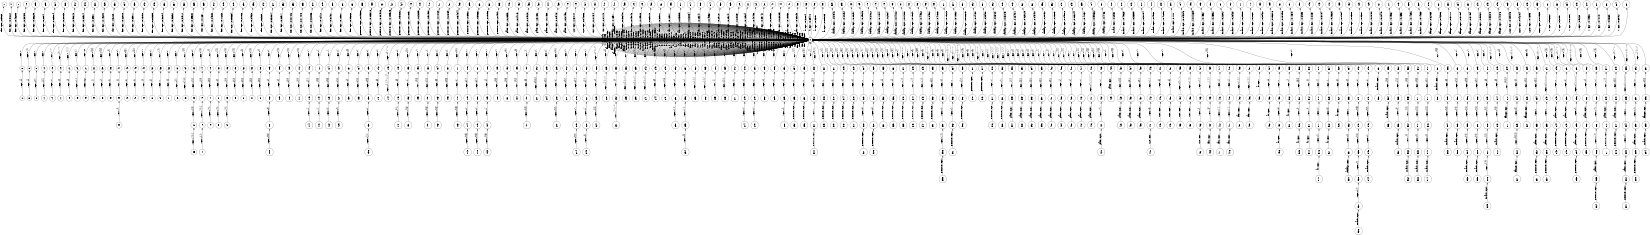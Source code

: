 digraph FST {
rankdir = LR;
size = "8.5,11";
label = "";
center = 1;
orientation = Landscape;
ranksep = "0.4";
nodesep = "0.25";
0 [label = "0", shape = circle, style = bold, fontsize = 14]
	0 -> 0 [label = "the:、/-0.56087", fontsize = 14];
	0 -> 0 [label = "the:た/-0.31363", fontsize = 14];
	0 -> 0 [label = "the:（/-0.22286", fontsize = 14];
	0 -> 0 [label = "the:その/-0.31193", fontsize = 14];
	0 -> 0 [label = "the:の/-0.46103", fontsize = 14];
	0 -> 0 [label = "the:は/-0.3999", fontsize = 14];
	0 -> 1 [label = "the:<eps>/-0.3569", fontsize = 14];
	0 -> 4 [label = "the:<eps>/-0.31222", fontsize = 14];
	0 -> 7 [label = "the:<eps>/-0.43285", fontsize = 14];
	0 -> 10 [label = "the:<eps>/-0.38489", fontsize = 14];
	0 -> 0 [label = "the:この/-0.36216", fontsize = 14];
	0 -> 0 [label = "the:前記/-0.39973", fontsize = 14];
	0 -> 0 [label = "the:する/-0.24789", fontsize = 14];
	0 -> 0 [label = "the:ア/-0.21137", fontsize = 14];
	0 -> 0 [label = "the:本/-0.2343", fontsize = 14];
	0 -> 0 [label = "the:各/-0.23004", fontsize = 14];
	0 -> 0 [label = "the:尚/-0.22102", fontsize = 14];
	0 -> 295 [label = "the:<eps>/-0.36225", fontsize = 14];
	0 -> 299 [label = "the:<eps>/-0.28941", fontsize = 14];
	0 -> 304 [label = "the:<eps>/0.025874", fontsize = 14];
	0 -> 308 [label = "the:<eps>/-0.28183", fontsize = 14];
	0 -> 312 [label = "the:<eps>/-0.50213", fontsize = 14];
	0 -> 316 [label = "the:<eps>/-0.22324", fontsize = 14];
	0 -> 320 [label = "the:<eps>/-0.39801", fontsize = 14];
	0 -> 325 [label = "the:<eps>/-0.19289", fontsize = 14];
	0 -> 330 [label = "the:<eps>/-0.3228", fontsize = 14];
	0 -> 334 [label = "the:<eps>/-0.22008", fontsize = 14];
	0 -> 338 [label = "the:<eps>/-0.35977", fontsize = 14];
	0 -> 342 [label = "the:<eps>/-0.13798", fontsize = 14];
	0 -> 346 [label = "the:<eps>/-0.003399", fontsize = 14];
	0 -> 350 [label = "the:<eps>/-0.36794", fontsize = 14];
	0 -> 354 [label = "the:<eps>/-0.36252", fontsize = 14];
	0 -> 360 [label = "the:<eps>/-0.37572", fontsize = 14];
	0 -> 365 [label = "the:<eps>/-0.39569", fontsize = 14];
	0 -> 369 [label = "the:<eps>/-0.1667", fontsize = 14];
	0 -> 372 [label = "the:<eps>/-0.24865", fontsize = 14];
	0 -> 375 [label = "the:<eps>/-0.17263", fontsize = 14];
	0 -> 379 [label = "the:<eps>/-0.095394", fontsize = 14];
	0 -> 630 [label = "the:<eps>/-0.21766", fontsize = 14];
	0 -> 636 [label = "the:<eps>/-0.34533", fontsize = 14];
	0 -> 642 [label = "the:<eps>/-0.2329", fontsize = 14];
	0 -> 647 [label = "the:<eps>/-0.038014", fontsize = 14];
	0 -> 652 [label = "the:<eps>/-0.26977", fontsize = 14];
	0 -> 658 [label = "the:<eps>/-0.087002", fontsize = 14];
	0 -> 663 [label = "the:<eps>/-0.074078", fontsize = 14];
	0 -> 670 [label = "the:<eps>/-0.068086", fontsize = 14];
	0 -> 675 [label = "the:<eps>/-0.12412", fontsize = 14];
	0 -> 680 [label = "the:<eps>/-0.31467", fontsize = 14];
	0 -> 687 [label = "the:<eps>/-0.10987", fontsize = 14];
	0 -> 291 [label = "the:<eps>/-0.55268", fontsize = 14];
	0 -> 399 [label = "pressure:<eps>/-0.19386", fontsize = 14];
	0 -> 435 [label = "pressure:<eps>/-0.063212", fontsize = 14];
	0 -> 431 [label = "pressure:<eps>/-0.084806", fontsize = 14];
	0 -> 427 [label = "pressure:<eps>/-0.085325", fontsize = 14];
	0 -> 424 [label = "pressure:<eps>/-0.38282", fontsize = 14];
	0 -> 0 [label = "pressure:圧力/-0.68058", fontsize = 14];
	0 -> 0 [label = "pressure:加圧/-0.44177", fontsize = 14];
	0 -> 0 [label = "pressure:押圧/-0.15855", fontsize = 14];
	0 -> 0 [label = "pressure:圧/-0.57713", fontsize = 14];
	0 -> 0 [label = "pressure:力/0.0036819", fontsize = 14];
	0 -> 0 [label = "pressure:減圧/-0.26095", fontsize = 14];
	0 -> 0 [label = "pressure:液圧/-0.28744", fontsize = 14];
	0 -> 13 [label = "pressure:<eps>/-0.18051", fontsize = 14];
	0 -> 0 [label = "pressure:プレッシャー/-0.32957", fontsize = 14];
	0 -> 0 [label = "pressure:受圧/-0.25608", fontsize = 14];
	0 -> 0 [label = "pressure:過/0.1392", fontsize = 14];
	0 -> 419 [label = "pressure:<eps>/-0.23285", fontsize = 14];
	0 -> 415 [label = "pressure:<eps>/-0.51988", fontsize = 14];
	0 -> 411 [label = "pressure:<eps>/-0.18423", fontsize = 14];
	0 -> 407 [label = "pressure:<eps>/-0.26169", fontsize = 14];
	0 -> 403 [label = "pressure:<eps>/-0.34544", fontsize = 14];
	0 -> 395 [label = "pressure:<eps>/-0.3561", fontsize = 14];
	0 -> 391 [label = "pressure:<eps>/-0.35667", fontsize = 14];
	0 -> 387 [label = "pressure:<eps>/0.19056", fontsize = 14];
	0 -> 383 [label = "pressure:<eps>/-0.4547", fontsize = 14];
	0 -> 448 [label = "plate:<eps>/-0.26333", fontsize = 14];
	0 -> 0 [label = "plate:フレーム/0.086455", fontsize = 14];
	0 -> 0 [label = "plate:プレート/-0.66041", fontsize = 14];
	0 -> 0 [label = "plate:体/0.091138", fontsize = 14];
	0 -> 0 [label = "plate:板/-0.64499", fontsize = 14];
	0 -> 0 [label = "plate:部材/0.095708", fontsize = 14];
	0 -> 452 [label = "plate:<eps>/-0.24173", fontsize = 14];
	0 -> 0 [label = "plate:室/0.29708", fontsize = 14];
	0 -> 456 [label = "plate:<eps>/0.079031", fontsize = 14];
	0 -> 460 [label = "plate:<eps>/0.31382", fontsize = 14];
	0 -> 444 [label = "plate:<eps>/0.17559", fontsize = 14];
	0 -> 439 [label = "plate:<eps>/0.015467", fontsize = 14];
	0 -> 0 [label = "plate:枠/0.1601", fontsize = 14];
	0 -> 0 [label = "plate:平板/-0.2649", fontsize = 14];
	0 -> 0 [label = "plate:版/-0.48213", fontsize = 14];
	0 -> 0 [label = "plate:基板/-0.10247", fontsize = 14];
	0 -> 0 [label = "plate:メッキ/-0.03882", fontsize = 14];
	0 -> 0 [label = "plate:板片/-0.2635", fontsize = 14];
	0 -> 0 [label = "plate:スペーサ/0.02839", fontsize = 14];
	0 -> 0 [label = "plate:盤/-0.31842", fontsize = 14];
	0 -> 0 [label = "plate:台/0.066302", fontsize = 14];
	0 -> 16 [label = "plate:<eps>/-0.37456", fontsize = 14];
	0 -> 0 [label = "plate:部/0.10848", fontsize = 14];
	0 -> 0 [label = "122:１２２/-0.69149", fontsize = 14];
	0 -> 0 [label = "122:122/-0.29328", fontsize = 14];
	0 -> 0 [label = "122:１１２/0.13333", fontsize = 14];
	0 -> 0 [label = "122:22/0.13372", fontsize = 14];
	0 -> 19 [label = "122:<eps>/-0.37044", fontsize = 14];
	0 -> 0 [label = "122:２/0.016616", fontsize = 14];
	0 -> 484 [label = "122:<eps>/0.046862", fontsize = 14];
	0 -> 480 [label = "122:<eps>/-0.017347", fontsize = 14];
	0 -> 475 [label = "122:<eps>/0.27779", fontsize = 14];
	0 -> 470 [label = "122:<eps>/0.16571", fontsize = 14];
	0 -> 465 [label = "122:<eps>/-0.036478", fontsize = 14];
	0 -> 0 [label = "122:２２/0.14694", fontsize = 14];
	0 -> 22 [label = "122:<eps>/-0.45046", fontsize = 14];
	0 -> 0 [label = "122:６１/0.16836", fontsize = 14];
	0 -> 25 [label = "122:<eps>/-0.15502", fontsize = 14];
	0 -> 488 [label = "has:<eps>/0.025175", fontsize = 14];
	0 -> 491 [label = "has:<eps>/-0.30511", fontsize = 14];
	0 -> 495 [label = "has:<eps>/-0.12577", fontsize = 14];
	0 -> 500 [label = "has:<eps>/-0.093909", fontsize = 14];
	0 -> 504 [label = "has:<eps>/-0.038034", fontsize = 14];
	0 -> 509 [label = "has:<eps>/-0.29341", fontsize = 14];
	0 -> 514 [label = "has:<eps>/-0.045567", fontsize = 14];
	0 -> 520 [label = "has:<eps>/-0.29727", fontsize = 14];
	0 -> 525 [label = "has:<eps>/-0.25247", fontsize = 14];
	0 -> 0 [label = "has:は/-0.37838", fontsize = 14];
	0 -> 0 [label = "has:っ/0.064789", fontsize = 14];
	0 -> 0 [label = "has:し/-0.083248", fontsize = 14];
	0 -> 28 [label = "has:<eps>/0.019397", fontsize = 14];
	0 -> 0 [label = "has:が/-0.35625", fontsize = 14];
	0 -> 31 [label = "has:<eps>/-0.12524", fontsize = 14];
	0 -> 0 [label = "has:を/-0.20024", fontsize = 14];
	0 -> 34 [label = "has:<eps>/-0.40405", fontsize = 14];
	0 -> 37 [label = "has:<eps>/-0.39742", fontsize = 14];
	0 -> 41 [label = "has:<eps>/-0.20852", fontsize = 14];
	0 -> 44 [label = "has:<eps>/-0.068165", fontsize = 14];
	0 -> 47 [label = "has:<eps>/-0.19893", fontsize = 14];
	0 -> 50 [label = "has:<eps>/-0.35648", fontsize = 14];
	0 -> 0 [label = "a:、/-0.53146", fontsize = 14];
	0 -> 0 [label = "a:a/-0.27632", fontsize = 14];
	0 -> 53 [label = "a:<eps>/-0.31884", fontsize = 14];
	0 -> 0 [label = "a:た/-0.4067", fontsize = 14];
	0 -> 0 [label = "a:その/-0.33499", fontsize = 14];
	0 -> 0 [label = "a:は/-0.45571", fontsize = 14];
	0 -> 56 [label = "a:<eps>/-0.39478", fontsize = 14];
	0 -> 59 [label = "a:<eps>/-0.33191", fontsize = 14];
	0 -> 0 [label = "a:さらに/-0.27717", fontsize = 14];
	0 -> 0 [label = "a:する/-0.4215", fontsize = 14];
	0 -> 0 [label = "a:る/-0.33829", fontsize = 14];
	0 -> 0 [label = "a:１/-0.33059", fontsize = 14];
	0 -> 0 [label = "a:ａ/-0.36908", fontsize = 14];
	0 -> 0 [label = "a:半/-0.29268", fontsize = 14];
	0 -> 529 [label = "a:<eps>/-0.085133", fontsize = 14];
	0 -> 0 [label = "a:また/-0.28764", fontsize = 14];
	0 -> 693 [label = "radially:<eps>/0.57946", fontsize = 14];
	0 -> 62 [label = "radially:<eps>/-0.20232", fontsize = 14];
	0 -> 65 [label = "radially:<eps>/-0.28297", fontsize = 14];
	0 -> 70 [label = "radially:<eps>/-0.25646", fontsize = 14];
	0 -> 75 [label = "radially:<eps>/-0.21612", fontsize = 14];
	0 -> 79 [label = "radially:<eps>/-0.17947", fontsize = 14];
	0 -> 83 [label = "radially:<eps>/-0.2504", fontsize = 14];
	0 -> 87 [label = "radially:<eps>/-0.040027", fontsize = 14];
	0 -> 90 [label = "radially:<eps>/-0.013001", fontsize = 14];
	0 -> 93 [label = "radially:<eps>/-0.19647", fontsize = 14];
	0 -> 96 [label = "radially:<eps>/-0.44982", fontsize = 14];
	0 -> 99 [label = "radially:<eps>/-0.24561", fontsize = 14];
	0 -> 611 [label = "radially:<eps>/0.47905", fontsize = 14];
	0 -> 604 [label = "radially:<eps>/-0.15213", fontsize = 14];
	0 -> 598 [label = "radially:<eps>/-0.10967", fontsize = 14];
	0 -> 592 [label = "radially:<eps>/0.0026731", fontsize = 14];
	0 -> 587 [label = "radially:<eps>/0.04738", fontsize = 14];
	0 -> 582 [label = "radially:<eps>/0.33488", fontsize = 14];
	0 -> 579 [label = "radially:<eps>/0.36723", fontsize = 14];
	0 -> 573 [label = "radially:<eps>/-0.038751", fontsize = 14];
	0 -> 567 [label = "radially:<eps>/0.084911", fontsize = 14];
	0 -> 561 [label = "radially:<eps>/0.025729", fontsize = 14];
	0 -> 556 [label = "radially:<eps>/0.045407", fontsize = 14];
	0 -> 552 [label = "radially:<eps>/0.20732", fontsize = 14];
	0 -> 549 [label = "radially:<eps>/0.25203", fontsize = 14];
	0 -> 543 [label = "radially:<eps>/0.045072", fontsize = 14];
	0 -> 535 [label = "radially:<eps>/0.023244", fontsize = 14];
	0 -> 104 [label = "radially:<eps>/-0.41637", fontsize = 14];
	0 -> 107 [label = "radially:<eps>/-0.055622", fontsize = 14];
	0 -> 110 [label = "radially:<eps>/-0.4736", fontsize = 14];
	0 -> 0 [label = "radially:ラジアル/-0.053367", fontsize = 14];
	0 -> 0 [label = "inward:奥側/-0.095692", fontsize = 14];
	0 -> 218 [label = "inward:<eps>/-0.2933", fontsize = 14];
	0 -> 0 [label = "inward:奥/-0.2523", fontsize = 14];
	0 -> 213 [label = "inward:<eps>/-0.40323", fontsize = 14];
	0 -> 210 [label = "inward:<eps>/-0.33999", fontsize = 14];
	0 -> 206 [label = "inward:<eps>/-0.37754", fontsize = 14];
	0 -> 203 [label = "inward:<eps>/-0.4565", fontsize = 14];
	0 -> 0 [label = "inward:内方/-0.4118", fontsize = 14];
	0 -> 200 [label = "inward:<eps>/-0.41296", fontsize = 14];
	0 -> 154 [label = "inward:<eps>/0.1101", fontsize = 14];
	0 -> 196 [label = "inward:<eps>/-0.043346", fontsize = 14];
	0 -> 193 [label = "inward:<eps>/0.0013609", fontsize = 14];
	0 -> 190 [label = "inward:<eps>/-0.15521", fontsize = 14];
	0 -> 187 [label = "inward:<eps>/-0.25982", fontsize = 14];
	0 -> 182 [label = "inward:<eps>/-0.22802", fontsize = 14];
	0 -> 177 [label = "inward:<eps>/-0.23423", fontsize = 14];
	0 -> 172 [label = "inward:<eps>/-0.29088", fontsize = 14];
	0 -> 168 [label = "inward:<eps>/-0.20601", fontsize = 14];
	0 -> 165 [label = "inward:<eps>/-0.39432", fontsize = 14];
	0 -> 0 [label = "inward:内側/-0.3553", fontsize = 14];
	0 -> 161 [label = "inward:<eps>/0.086876", fontsize = 14];
	0 -> 157 [label = "inward:<eps>/0.087856", fontsize = 14];
	0 -> 0 [label = "inward:内向き/-0.43657", fontsize = 14];
	0 -> 150 [label = "inward:<eps>/-0.10579", fontsize = 14];
	0 -> 0 [label = "inward:内部/0.16143", fontsize = 14];
	0 -> 146 [label = "inward:<eps>/0.13598", fontsize = 14];
	0 -> 143 [label = "inward:<eps>/0.18857", fontsize = 14];
	0 -> 140 [label = "inward:<eps>/0.15194", fontsize = 14];
	0 -> 0 [label = "inward:側/0.19665", fontsize = 14];
	0 -> 135 [label = "inward:<eps>/-0.23626", fontsize = 14];
	0 -> 132 [label = "inward:<eps>/0.17984", fontsize = 14];
	0 -> 129 [label = "inward:<eps>/0.16988", fontsize = 14];
	0 -> 125 [label = "inward:<eps>/0.15307", fontsize = 14];
	0 -> 0 [label = "inward:内/0.22882", fontsize = 14];
	0 -> 0 [label = "inward:へ/0.1386", fontsize = 14];
	0 -> 121 [label = "inward:<eps>/-0.20788", fontsize = 14];
	0 -> 117 [label = "inward:<eps>/-0.22448", fontsize = 14];
	0 -> 113 [label = "inward:<eps>/-0.09867", fontsize = 14];
	0 -> 0 [label = "inward:に/0.12674", fontsize = 14];
	0 -> 0 [label = "inward:っ/0.22375", fontsize = 14];
	0 -> 0 [label = "inward:内向/-0.37851", fontsize = 14];
	0 -> 626 [label = "inward:<eps>/-0.26561", fontsize = 14];
	0 -> 620 [label = "inward:<eps>/-0.14896", fontsize = 14];
	0 -> 616 [label = "inward:<eps>/-0.14553", fontsize = 14];
	0 -> 0 [label = "flange:フランジ/-0.73081", fontsize = 14];
	0 -> 227 [label = "flange:<eps>/-0.62069", fontsize = 14];
	0 -> 230 [label = "flange:<eps>/-0.42386", fontsize = 14];
	0 -> 234 [label = "flange:<eps>/-0.37717", fontsize = 14];
	0 -> 237 [label = "flange:<eps>/-0.37054", fontsize = 14];
	0 -> 240 [label = "flange:<eps>/-0.37054", fontsize = 14];
	0 -> 0 [label = "flange:鍔部/-0.33661", fontsize = 14];
	0 -> 0 [label = "flange:鍔/-0.40823", fontsize = 14];
	0 -> 243 [label = "flange:<eps>/-0.38921", fontsize = 14];
	0 -> 246 [label = "flange:<eps>/-0.33373", fontsize = 14];
	0 -> 0 [label = "flange:つば/-0.29459", fontsize = 14];
	0 -> 0 [label = "flange:シールフランジ/-0.29208", fontsize = 14];
	0 -> 0 [label = "flange:座面/-0.065064", fontsize = 14];
	0 -> 0 [label = "flange:へ/0.28688", fontsize = 14];
	0 -> 0 [label = "flange:部材/0.27536", fontsize = 14];
	0 -> 223 [label = "flange:<eps>/-0.40876", fontsize = 14];
	0 -> 258 [label = "122c:<eps>/-0.085846", fontsize = 14];
	0 -> 249 [label = "122c:<eps>/0.042164", fontsize = 14];
	0 -> 253 [label = "122c:<eps>/0.16893", fontsize = 14];
	0 -> 261 [label = "122c:<eps>/0.071525", fontsize = 14];
	0 -> 267 [label = ".:<eps>/-0.56222", fontsize = 14];
	0 -> 264 [label = ".:<eps>/-0.37591", fontsize = 14];
	0 -> 0 [label = ".:。/-0.62093", fontsize = 14];
	0 -> 273 [label = ".:<eps>/-0.67686", fontsize = 14];
	0 -> 270 [label = ".:<eps>/-0.5232", fontsize = 14];
	0 -> 277 [label = ".:<eps>/-0.40936", fontsize = 14];
	0 -> 0 [label = ".:る/-0.36042", fontsize = 14];
	0 -> 281 [label = ".:<eps>/-0.70148", fontsize = 14];
	0 -> 284 [label = ".:<eps>/-0.38263", fontsize = 14];
	0 -> 287 [label = ".:<eps>/-0.60702", fontsize = 14];
1 [label = "1", shape = circle, style = solid, fontsize = 14]
2 [label = "2", shape = circle, style = solid, fontsize = 14]
	2 -> 3 [label = "<eps>:は", fontsize = 14];
3 [label = "3", shape = circle, style = solid, fontsize = 14]
	3 -> 0 [label = "<eps>:、", fontsize = 14];
4 [label = "4", shape = circle, style = solid, fontsize = 14]
5 [label = "5", shape = circle, style = solid, fontsize = 14]
	5 -> 6 [label = "<eps>:は", fontsize = 14];
6 [label = "6", shape = circle, style = solid, fontsize = 14]
	6 -> 0 [label = "<eps>:この", fontsize = 14];
7 [label = "7", shape = circle, style = solid, fontsize = 14]
8 [label = "8", shape = circle, style = solid, fontsize = 14]
	8 -> 9 [label = "<eps>:また", fontsize = 14];
9 [label = "9", shape = circle, style = solid, fontsize = 14]
	9 -> 0 [label = "<eps>:、", fontsize = 14];
10 [label = "10", shape = circle, style = solid, fontsize = 14]
11 [label = "11", shape = circle, style = solid, fontsize = 14]
	11 -> 12 [label = "<eps>:なお", fontsize = 14];
12 [label = "12", shape = circle, style = solid, fontsize = 14]
	12 -> 0 [label = "<eps>:、", fontsize = 14];
13 [label = "13", shape = circle, style = solid, fontsize = 14]
14 [label = "14", shape = circle, style = solid, fontsize = 14]
	14 -> 15 [label = "<eps>:ッ", fontsize = 14];
15 [label = "15", shape = circle, style = solid, fontsize = 14]
	15 -> 0 [label = "<eps>:シャ", fontsize = 14];
16 [label = "16", shape = circle, style = solid, fontsize = 14]
17 [label = "17", shape = circle, style = solid, fontsize = 14]
	17 -> 18 [label = "<eps>:用", fontsize = 14];
18 [label = "18", shape = circle, style = solid, fontsize = 14]
	18 -> 0 [label = "<eps>:プレート", fontsize = 14];
19 [label = "19", shape = circle, style = solid, fontsize = 14]
20 [label = "20", shape = circle, style = solid, fontsize = 14]
	20 -> 21 [label = "<eps>:部", fontsize = 14];
21 [label = "21", shape = circle, style = solid, fontsize = 14]
	21 -> 0 [label = "<eps>:１２２", fontsize = 14];
22 [label = "22", shape = circle, style = solid, fontsize = 14]
23 [label = "23", shape = circle, style = solid, fontsize = 14]
	23 -> 24 [label = "<eps>:１２", fontsize = 14];
24 [label = "24", shape = circle, style = solid, fontsize = 14]
	24 -> 0 [label = "<eps>:２", fontsize = 14];
25 [label = "25", shape = circle, style = solid, fontsize = 14]
26 [label = "26", shape = circle, style = solid, fontsize = 14]
	26 -> 27 [label = "<eps>:12", fontsize = 14];
27 [label = "27", shape = circle, style = solid, fontsize = 14]
	27 -> 0 [label = "<eps>:2", fontsize = 14];
28 [label = "28", shape = circle, style = solid, fontsize = 14]
29 [label = "29", shape = circle, style = solid, fontsize = 14]
	29 -> 30 [label = "<eps>:も", fontsize = 14];
30 [label = "30", shape = circle, style = solid, fontsize = 14]
	30 -> 0 [label = "<eps>:形成", fontsize = 14];
31 [label = "31", shape = circle, style = solid, fontsize = 14]
32 [label = "32", shape = circle, style = solid, fontsize = 14]
	32 -> 33 [label = "<eps>:が", fontsize = 14];
33 [label = "33", shape = circle, style = solid, fontsize = 14]
	33 -> 0 [label = "<eps>:形成", fontsize = 14];
34 [label = "34", shape = circle, style = solid, fontsize = 14]
35 [label = "35", shape = circle, style = solid, fontsize = 14]
	35 -> 36 [label = "<eps>:を", fontsize = 14];
36 [label = "36", shape = circle, style = solid, fontsize = 14]
	36 -> 0 [label = "<eps>:有", fontsize = 14];
37 [label = "37", shape = circle, style = solid, fontsize = 14]
38 [label = "38", shape = circle, style = solid, fontsize = 14]
	38 -> 39 [label = "<eps>:を", fontsize = 14];
39 [label = "39", shape = circle, style = solid, fontsize = 14]
	39 -> 40 [label = "<eps>:有", fontsize = 14];
40 [label = "40", shape = circle, style = solid, fontsize = 14]
	40 -> 0 [label = "<eps>:し", fontsize = 14];
41 [label = "41", shape = circle, style = solid, fontsize = 14]
42 [label = "42", shape = circle, style = solid, fontsize = 14]
	42 -> 43 [label = "<eps>:を", fontsize = 14];
43 [label = "43", shape = circle, style = solid, fontsize = 14]
	43 -> 0 [label = "<eps>:備え", fontsize = 14];
44 [label = "44", shape = circle, style = solid, fontsize = 14]
45 [label = "45", shape = circle, style = solid, fontsize = 14]
	45 -> 46 [label = "<eps>:を", fontsize = 14];
46 [label = "46", shape = circle, style = solid, fontsize = 14]
	46 -> 0 [label = "<eps>:設け", fontsize = 14];
47 [label = "47", shape = circle, style = solid, fontsize = 14]
48 [label = "48", shape = circle, style = solid, fontsize = 14]
	48 -> 49 [label = "<eps>:持", fontsize = 14];
49 [label = "49", shape = circle, style = solid, fontsize = 14]
	49 -> 0 [label = "<eps>:っ", fontsize = 14];
50 [label = "50", shape = circle, style = solid, fontsize = 14]
51 [label = "51", shape = circle, style = solid, fontsize = 14]
	51 -> 52 [label = "<eps>:有", fontsize = 14];
52 [label = "52", shape = circle, style = solid, fontsize = 14]
	52 -> 0 [label = "<eps>:し", fontsize = 14];
53 [label = "53", shape = circle, style = solid, fontsize = 14]
54 [label = "54", shape = circle, style = solid, fontsize = 14]
	54 -> 55 [label = "<eps>:、", fontsize = 14];
55 [label = "55", shape = circle, style = solid, fontsize = 14]
	55 -> 0 [label = "<eps>:これ", fontsize = 14];
56 [label = "56", shape = circle, style = solid, fontsize = 14]
57 [label = "57", shape = circle, style = solid, fontsize = 14]
	57 -> 58 [label = "<eps>:は", fontsize = 14];
58 [label = "58", shape = circle, style = solid, fontsize = 14]
	58 -> 0 [label = "<eps>:、", fontsize = 14];
59 [label = "59", shape = circle, style = solid, fontsize = 14]
60 [label = "60", shape = circle, style = solid, fontsize = 14]
	60 -> 61 [label = "<eps>:また", fontsize = 14];
61 [label = "61", shape = circle, style = solid, fontsize = 14]
	61 -> 0 [label = "<eps>:、", fontsize = 14];
62 [label = "62", shape = circle, style = solid, fontsize = 14]
63 [label = "63", shape = circle, style = solid, fontsize = 14]
	63 -> 64 [label = "<eps>:さらに", fontsize = 14];
64 [label = "64", shape = circle, style = solid, fontsize = 14]
	64 -> 0 [label = "<eps>:半径", fontsize = 14];
65 [label = "65", shape = circle, style = solid, fontsize = 14]
66 [label = "66", shape = circle, style = solid, fontsize = 14]
	66 -> 67 [label = "<eps>:さらに", fontsize = 14];
67 [label = "67", shape = circle, style = solid, fontsize = 14]
	67 -> 68 [label = "<eps>:半径", fontsize = 14];
68 [label = "68", shape = circle, style = solid, fontsize = 14]
	68 -> 69 [label = "<eps>:方向", fontsize = 14];
69 [label = "69", shape = circle, style = solid, fontsize = 14]
	69 -> 0 [label = "<eps>:に", fontsize = 14];
70 [label = "70", shape = circle, style = solid, fontsize = 14]
71 [label = "71", shape = circle, style = solid, fontsize = 14]
	71 -> 72 [label = "<eps>:より", fontsize = 14];
72 [label = "72", shape = circle, style = solid, fontsize = 14]
	72 -> 73 [label = "<eps>:さらに", fontsize = 14];
73 [label = "73", shape = circle, style = solid, fontsize = 14]
	73 -> 74 [label = "<eps>:半径", fontsize = 14];
74 [label = "74", shape = circle, style = solid, fontsize = 14]
	74 -> 0 [label = "<eps>:方向", fontsize = 14];
75 [label = "75", shape = circle, style = solid, fontsize = 14]
76 [label = "76", shape = circle, style = solid, fontsize = 14]
	76 -> 77 [label = "<eps>:から", fontsize = 14];
77 [label = "77", shape = circle, style = solid, fontsize = 14]
	77 -> 78 [label = "<eps>:放射", fontsize = 14];
78 [label = "78", shape = circle, style = solid, fontsize = 14]
	78 -> 0 [label = "<eps>:状", fontsize = 14];
79 [label = "79", shape = circle, style = solid, fontsize = 14]
80 [label = "80", shape = circle, style = solid, fontsize = 14]
	80 -> 81 [label = "<eps>:から", fontsize = 14];
81 [label = "81", shape = circle, style = solid, fontsize = 14]
	81 -> 82 [label = "<eps>:径", fontsize = 14];
82 [label = "82", shape = circle, style = solid, fontsize = 14]
	82 -> 0 [label = "<eps>:方向", fontsize = 14];
83 [label = "83", shape = circle, style = solid, fontsize = 14]
84 [label = "84", shape = circle, style = solid, fontsize = 14]
	84 -> 85 [label = "<eps>:から", fontsize = 14];
85 [label = "85", shape = circle, style = solid, fontsize = 14]
	85 -> 86 [label = "<eps>:半径", fontsize = 14];
86 [label = "86", shape = circle, style = solid, fontsize = 14]
	86 -> 0 [label = "<eps>:方向", fontsize = 14];
87 [label = "87", shape = circle, style = solid, fontsize = 14]
88 [label = "88", shape = circle, style = solid, fontsize = 14]
	88 -> 89 [label = "<eps>:外周", fontsize = 14];
89 [label = "89", shape = circle, style = solid, fontsize = 14]
	89 -> 0 [label = "<eps>:方向", fontsize = 14];
90 [label = "90", shape = circle, style = solid, fontsize = 14]
91 [label = "91", shape = circle, style = solid, fontsize = 14]
	91 -> 92 [label = "<eps>:外周", fontsize = 14];
92 [label = "92", shape = circle, style = solid, fontsize = 14]
	92 -> 0 [label = "<eps>:面", fontsize = 14];
93 [label = "93", shape = circle, style = solid, fontsize = 14]
94 [label = "94", shape = circle, style = solid, fontsize = 14]
	94 -> 95 [label = "<eps>:放射", fontsize = 14];
95 [label = "95", shape = circle, style = solid, fontsize = 14]
	95 -> 0 [label = "<eps>:方向", fontsize = 14];
96 [label = "96", shape = circle, style = solid, fontsize = 14]
97 [label = "97", shape = circle, style = solid, fontsize = 14]
	97 -> 98 [label = "<eps>:放射", fontsize = 14];
98 [label = "98", shape = circle, style = solid, fontsize = 14]
	98 -> 0 [label = "<eps>:状", fontsize = 14];
99 [label = "99", shape = circle, style = solid, fontsize = 14]
100 [label = "100", shape = circle, style = solid, fontsize = 14]
	100 -> 101 [label = "<eps>:放射", fontsize = 14];
101 [label = "101", shape = circle, style = solid, fontsize = 14]
	101 -> 102 [label = "<eps>:線", fontsize = 14];
102 [label = "102", shape = circle, style = solid, fontsize = 14]
	102 -> 103 [label = "<eps>:状", fontsize = 14];
103 [label = "103", shape = circle, style = solid, fontsize = 14]
	103 -> 0 [label = "<eps>:に", fontsize = 14];
104 [label = "104", shape = circle, style = solid, fontsize = 14]
105 [label = "105", shape = circle, style = solid, fontsize = 14]
	105 -> 106 [label = "<eps>:径", fontsize = 14];
106 [label = "106", shape = circle, style = solid, fontsize = 14]
	106 -> 0 [label = "<eps>:方向", fontsize = 14];
107 [label = "107", shape = circle, style = solid, fontsize = 14]
108 [label = "108", shape = circle, style = solid, fontsize = 14]
	108 -> 109 [label = "<eps>:直径", fontsize = 14];
109 [label = "109", shape = circle, style = solid, fontsize = 14]
	109 -> 0 [label = "<eps>:方向", fontsize = 14];
110 [label = "110", shape = circle, style = solid, fontsize = 14]
111 [label = "111", shape = circle, style = solid, fontsize = 14]
	111 -> 112 [label = "<eps>:半径", fontsize = 14];
112 [label = "112", shape = circle, style = solid, fontsize = 14]
	112 -> 0 [label = "<eps>:方向", fontsize = 14];
113 [label = "113", shape = circle, style = solid, fontsize = 14]
114 [label = "114", shape = circle, style = solid, fontsize = 14]
	114 -> 115 [label = "<eps>:に", fontsize = 14];
115 [label = "115", shape = circle, style = solid, fontsize = 14]
	115 -> 116 [label = "<eps>:向か", fontsize = 14];
116 [label = "116", shape = circle, style = solid, fontsize = 14]
	116 -> 0 [label = "<eps>:っ", fontsize = 14];
117 [label = "117", shape = circle, style = solid, fontsize = 14]
118 [label = "118", shape = circle, style = solid, fontsize = 14]
	118 -> 119 [label = "<eps>:に", fontsize = 14];
119 [label = "119", shape = circle, style = solid, fontsize = 14]
	119 -> 120 [label = "<eps>:内側", fontsize = 14];
120 [label = "120", shape = circle, style = solid, fontsize = 14]
	120 -> 0 [label = "<eps>:に", fontsize = 14];
121 [label = "121", shape = circle, style = solid, fontsize = 14]
122 [label = "122", shape = circle, style = solid, fontsize = 14]
	122 -> 123 [label = "<eps>:も", fontsize = 14];
123 [label = "123", shape = circle, style = solid, fontsize = 14]
	123 -> 124 [label = "<eps>:内側", fontsize = 14];
124 [label = "124", shape = circle, style = solid, fontsize = 14]
	124 -> 0 [label = "<eps>:に", fontsize = 14];
125 [label = "125", shape = circle, style = solid, fontsize = 14]
126 [label = "126", shape = circle, style = solid, fontsize = 14]
	126 -> 127 [label = "<eps>:内", fontsize = 14];
127 [label = "127", shape = circle, style = solid, fontsize = 14]
	127 -> 128 [label = "<eps>:方向", fontsize = 14];
128 [label = "128", shape = circle, style = solid, fontsize = 14]
	128 -> 0 [label = "<eps>:に", fontsize = 14];
129 [label = "129", shape = circle, style = solid, fontsize = 14]
130 [label = "130", shape = circle, style = solid, fontsize = 14]
	130 -> 131 [label = "<eps>:内", fontsize = 14];
131 [label = "131", shape = circle, style = solid, fontsize = 14]
	131 -> 0 [label = "<eps>:側", fontsize = 14];
132 [label = "132", shape = circle, style = solid, fontsize = 14]
133 [label = "133", shape = circle, style = solid, fontsize = 14]
	133 -> 134 [label = "<eps>:方向", fontsize = 14];
134 [label = "134", shape = circle, style = solid, fontsize = 14]
	134 -> 0 [label = "<eps>:に", fontsize = 14];
135 [label = "135", shape = circle, style = solid, fontsize = 14]
136 [label = "136", shape = circle, style = solid, fontsize = 14]
	136 -> 137 [label = "<eps>:互い", fontsize = 14];
137 [label = "137", shape = circle, style = solid, fontsize = 14]
	137 -> 138 [label = "<eps>:に", fontsize = 14];
138 [label = "138", shape = circle, style = solid, fontsize = 14]
	138 -> 139 [label = "<eps>:内側", fontsize = 14];
139 [label = "139", shape = circle, style = solid, fontsize = 14]
	139 -> 0 [label = "<eps>:に", fontsize = 14];
140 [label = "140", shape = circle, style = solid, fontsize = 14]
141 [label = "141", shape = circle, style = solid, fontsize = 14]
	141 -> 142 [label = "<eps>:側", fontsize = 14];
142 [label = "142", shape = circle, style = solid, fontsize = 14]
	142 -> 0 [label = "<eps>:に", fontsize = 14];
143 [label = "143", shape = circle, style = solid, fontsize = 14]
144 [label = "144", shape = circle, style = solid, fontsize = 14]
	144 -> 145 [label = "<eps>:ステアリング", fontsize = 14];
145 [label = "145", shape = circle, style = solid, fontsize = 14]
	145 -> 0 [label = "<eps>:ホイール", fontsize = 14];
146 [label = "146", shape = circle, style = solid, fontsize = 14]
147 [label = "147", shape = circle, style = solid, fontsize = 14]
	147 -> 148 [label = "<eps>:中心", fontsize = 14];
148 [label = "148", shape = circle, style = solid, fontsize = 14]
	148 -> 149 [label = "<eps>:側", fontsize = 14];
149 [label = "149", shape = circle, style = solid, fontsize = 14]
	149 -> 0 [label = "<eps>:に", fontsize = 14];
150 [label = "150", shape = circle, style = solid, fontsize = 14]
151 [label = "151", shape = circle, style = solid, fontsize = 14]
	151 -> 152 [label = "<eps>:内部", fontsize = 14];
152 [label = "152", shape = circle, style = solid, fontsize = 14]
	152 -> 153 [label = "<eps>:に", fontsize = 14];
153 [label = "153", shape = circle, style = solid, fontsize = 14]
	153 -> 0 [label = "<eps>:向け", fontsize = 14];
154 [label = "154", shape = circle, style = solid, fontsize = 14]
155 [label = "155", shape = circle, style = solid, fontsize = 14]
	155 -> 156 [label = "<eps>:内部", fontsize = 14];
156 [label = "156", shape = circle, style = solid, fontsize = 14]
	156 -> 0 [label = "<eps>:へ", fontsize = 14];
157 [label = "157", shape = circle, style = solid, fontsize = 14]
158 [label = "158", shape = circle, style = solid, fontsize = 14]
	158 -> 159 [label = "<eps>:内部", fontsize = 14];
159 [label = "159", shape = circle, style = solid, fontsize = 14]
	159 -> 160 [label = "<eps>:方向", fontsize = 14];
160 [label = "160", shape = circle, style = solid, fontsize = 14]
	160 -> 0 [label = "<eps>:に", fontsize = 14];
161 [label = "161", shape = circle, style = solid, fontsize = 14]
162 [label = "162", shape = circle, style = solid, fontsize = 14]
	162 -> 163 [label = "<eps>:内部", fontsize = 14];
163 [label = "163", shape = circle, style = solid, fontsize = 14]
	163 -> 164 [label = "<eps>:側", fontsize = 14];
164 [label = "164", shape = circle, style = solid, fontsize = 14]
	164 -> 0 [label = "<eps>:に", fontsize = 14];
165 [label = "165", shape = circle, style = solid, fontsize = 14]
166 [label = "166", shape = circle, style = solid, fontsize = 14]
	166 -> 167 [label = "<eps>:内側", fontsize = 14];
167 [label = "167", shape = circle, style = solid, fontsize = 14]
	167 -> 0 [label = "<eps>:に", fontsize = 14];
168 [label = "168", shape = circle, style = solid, fontsize = 14]
169 [label = "169", shape = circle, style = solid, fontsize = 14]
	169 -> 170 [label = "<eps>:内側", fontsize = 14];
170 [label = "170", shape = circle, style = solid, fontsize = 14]
	170 -> 171 [label = "<eps>:に", fontsize = 14];
171 [label = "171", shape = circle, style = solid, fontsize = 14]
	171 -> 0 [label = "<eps>:向け", fontsize = 14];
172 [label = "172", shape = circle, style = solid, fontsize = 14]
173 [label = "173", shape = circle, style = solid, fontsize = 14]
	173 -> 174 [label = "<eps>:内側", fontsize = 14];
174 [label = "174", shape = circle, style = solid, fontsize = 14]
	174 -> 175 [label = "<eps>:に", fontsize = 14];
175 [label = "175", shape = circle, style = solid, fontsize = 14]
	175 -> 176 [label = "<eps>:向か", fontsize = 14];
176 [label = "176", shape = circle, style = solid, fontsize = 14]
	176 -> 0 [label = "<eps>:っ", fontsize = 14];
177 [label = "177", shape = circle, style = solid, fontsize = 14]
178 [label = "178", shape = circle, style = solid, fontsize = 14]
	178 -> 179 [label = "<eps>:内側", fontsize = 14];
179 [label = "179", shape = circle, style = solid, fontsize = 14]
	179 -> 180 [label = "<eps>:に", fontsize = 14];
180 [label = "180", shape = circle, style = solid, fontsize = 14]
	180 -> 181 [label = "<eps>:向か", fontsize = 14];
181 [label = "181", shape = circle, style = solid, fontsize = 14]
	181 -> 0 [label = "<eps>:う", fontsize = 14];
182 [label = "182", shape = circle, style = solid, fontsize = 14]
183 [label = "183", shape = circle, style = solid, fontsize = 14]
	183 -> 184 [label = "<eps>:内側", fontsize = 14];
184 [label = "184", shape = circle, style = solid, fontsize = 14]
	184 -> 185 [label = "<eps>:に", fontsize = 14];
185 [label = "185", shape = circle, style = solid, fontsize = 14]
	185 -> 186 [label = "<eps>:向", fontsize = 14];
186 [label = "186", shape = circle, style = solid, fontsize = 14]
	186 -> 0 [label = "<eps>:っ", fontsize = 14];
187 [label = "187", shape = circle, style = solid, fontsize = 14]
188 [label = "188", shape = circle, style = solid, fontsize = 14]
	188 -> 189 [label = "<eps>:内側", fontsize = 14];
189 [label = "189", shape = circle, style = solid, fontsize = 14]
	189 -> 0 [label = "<eps>:へ", fontsize = 14];
190 [label = "190", shape = circle, style = solid, fontsize = 14]
191 [label = "191", shape = circle, style = solid, fontsize = 14]
	191 -> 192 [label = "<eps>:内側", fontsize = 14];
192 [label = "192", shape = circle, style = solid, fontsize = 14]
	192 -> 0 [label = "<eps>:寄り", fontsize = 14];
193 [label = "193", shape = circle, style = solid, fontsize = 14]
194 [label = "194", shape = circle, style = solid, fontsize = 14]
	194 -> 195 [label = "<eps>:内周", fontsize = 14];
195 [label = "195", shape = circle, style = solid, fontsize = 14]
	195 -> 0 [label = "<eps>:側", fontsize = 14];
196 [label = "196", shape = circle, style = solid, fontsize = 14]
197 [label = "197", shape = circle, style = solid, fontsize = 14]
	197 -> 198 [label = "<eps>:内周", fontsize = 14];
198 [label = "198", shape = circle, style = solid, fontsize = 14]
	198 -> 199 [label = "<eps>:側", fontsize = 14];
199 [label = "199", shape = circle, style = solid, fontsize = 14]
	199 -> 0 [label = "<eps>:に", fontsize = 14];
200 [label = "200", shape = circle, style = solid, fontsize = 14]
201 [label = "201", shape = circle, style = solid, fontsize = 14]
	201 -> 202 [label = "<eps>:内向き", fontsize = 14];
202 [label = "202", shape = circle, style = solid, fontsize = 14]
	202 -> 0 [label = "<eps>:に", fontsize = 14];
203 [label = "203", shape = circle, style = solid, fontsize = 14]
204 [label = "204", shape = circle, style = solid, fontsize = 14]
	204 -> 205 [label = "<eps>:内方", fontsize = 14];
205 [label = "205", shape = circle, style = solid, fontsize = 14]
	205 -> 0 [label = "<eps>:に", fontsize = 14];
206 [label = "206", shape = circle, style = solid, fontsize = 14]
207 [label = "207", shape = circle, style = solid, fontsize = 14]
	207 -> 208 [label = "<eps>:内方", fontsize = 14];
208 [label = "208", shape = circle, style = solid, fontsize = 14]
	208 -> 209 [label = "<eps>:に", fontsize = 14];
209 [label = "209", shape = circle, style = solid, fontsize = 14]
	209 -> 0 [label = "<eps>:向け", fontsize = 14];
210 [label = "210", shape = circle, style = solid, fontsize = 14]
211 [label = "211", shape = circle, style = solid, fontsize = 14]
	211 -> 212 [label = "<eps>:内方", fontsize = 14];
212 [label = "212", shape = circle, style = solid, fontsize = 14]
	212 -> 0 [label = "<eps>:へ", fontsize = 14];
213 [label = "213", shape = circle, style = solid, fontsize = 14]
214 [label = "214", shape = circle, style = solid, fontsize = 14]
	214 -> 215 [label = "<eps>:内方", fontsize = 14];
215 [label = "215", shape = circle, style = solid, fontsize = 14]
	215 -> 216 [label = "<eps>:へ", fontsize = 14];
216 [label = "216", shape = circle, style = solid, fontsize = 14]
	216 -> 217 [label = "<eps>:向か", fontsize = 14];
217 [label = "217", shape = circle, style = solid, fontsize = 14]
	217 -> 0 [label = "<eps>:っ", fontsize = 14];
218 [label = "218", shape = circle, style = solid, fontsize = 14]
219 [label = "219", shape = circle, style = solid, fontsize = 14]
	219 -> 220 [label = "<eps>:奥", fontsize = 14];
220 [label = "220", shape = circle, style = solid, fontsize = 14]
	220 -> 221 [label = "<eps>:に", fontsize = 14];
221 [label = "221", shape = circle, style = solid, fontsize = 14]
	221 -> 222 [label = "<eps>:向か", fontsize = 14];
222 [label = "222", shape = circle, style = solid, fontsize = 14]
	222 -> 0 [label = "<eps>:う", fontsize = 14];
223 [label = "223", shape = circle, style = solid, fontsize = 14]
224 [label = "224", shape = circle, style = solid, fontsize = 14]
	224 -> 225 [label = "<eps>:両端", fontsize = 14];
225 [label = "225", shape = circle, style = solid, fontsize = 14]
	225 -> 226 [label = "<eps>:の", fontsize = 14];
226 [label = "226", shape = circle, style = solid, fontsize = 14]
	226 -> 0 [label = "<eps>:フランジ", fontsize = 14];
227 [label = "227", shape = circle, style = solid, fontsize = 14]
228 [label = "228", shape = circle, style = solid, fontsize = 14]
	228 -> 229 [label = "<eps>:フランジ", fontsize = 14];
229 [label = "229", shape = circle, style = solid, fontsize = 14]
	229 -> 0 [label = "<eps>:部", fontsize = 14];
230 [label = "230", shape = circle, style = solid, fontsize = 14]
231 [label = "231", shape = circle, style = solid, fontsize = 14]
	231 -> 232 [label = "<eps>:フランジ", fontsize = 14];
232 [label = "232", shape = circle, style = solid, fontsize = 14]
	232 -> 233 [label = "<eps>:状", fontsize = 14];
233 [label = "233", shape = circle, style = solid, fontsize = 14]
	233 -> 0 [label = "<eps>:部", fontsize = 14];
234 [label = "234", shape = circle, style = solid, fontsize = 14]
235 [label = "235", shape = circle, style = solid, fontsize = 14]
	235 -> 236 [label = "<eps>:フランジ", fontsize = 14];
236 [label = "236", shape = circle, style = solid, fontsize = 14]
	236 -> 0 [label = "<eps>:部材", fontsize = 14];
237 [label = "237", shape = circle, style = solid, fontsize = 14]
238 [label = "238", shape = circle, style = solid, fontsize = 14]
	238 -> 239 [label = "<eps>:フランジ", fontsize = 14];
239 [label = "239", shape = circle, style = solid, fontsize = 14]
	239 -> 0 [label = "<eps>:付き", fontsize = 14];
240 [label = "240", shape = circle, style = solid, fontsize = 14]
241 [label = "241", shape = circle, style = solid, fontsize = 14]
	241 -> 242 [label = "<eps>:フランジ", fontsize = 14];
242 [label = "242", shape = circle, style = solid, fontsize = 14]
	242 -> 0 [label = "<eps>:２８", fontsize = 14];
243 [label = "243", shape = circle, style = solid, fontsize = 14]
244 [label = "244", shape = circle, style = solid, fontsize = 14]
	244 -> 245 [label = "<eps>:鍔", fontsize = 14];
245 [label = "245", shape = circle, style = solid, fontsize = 14]
	245 -> 0 [label = "<eps>:部", fontsize = 14];
246 [label = "246", shape = circle, style = solid, fontsize = 14]
247 [label = "247", shape = circle, style = solid, fontsize = 14]
	247 -> 248 [label = "<eps>:つば", fontsize = 14];
248 [label = "248", shape = circle, style = solid, fontsize = 14]
	248 -> 0 [label = "<eps>:部", fontsize = 14];
249 [label = "249", shape = circle, style = solid, fontsize = 14]
250 [label = "250", shape = circle, style = solid, fontsize = 14]
	250 -> 251 [label = "<eps>:１２", fontsize = 14];
251 [label = "251", shape = circle, style = solid, fontsize = 14]
	251 -> 252 [label = "<eps>:２", fontsize = 14];
252 [label = "252", shape = circle, style = solid, fontsize = 14]
	252 -> 0 [label = "<eps>:ｃ", fontsize = 14];
253 [label = "253", shape = circle, style = solid, fontsize = 14]
254 [label = "254", shape = circle, style = solid, fontsize = 14]
	254 -> 255 [label = "<eps>:溝", fontsize = 14];
255 [label = "255", shape = circle, style = solid, fontsize = 14]
	255 -> 256 [label = "<eps>:１２", fontsize = 14];
256 [label = "256", shape = circle, style = solid, fontsize = 14]
	256 -> 257 [label = "<eps>:２", fontsize = 14];
257 [label = "257", shape = circle, style = solid, fontsize = 14]
	257 -> 0 [label = "<eps>:ｃ", fontsize = 14];
258 [label = "258", shape = circle, style = solid, fontsize = 14]
259 [label = "259", shape = circle, style = solid, fontsize = 14]
	259 -> 260 [label = "<eps>:１２２", fontsize = 14];
260 [label = "260", shape = circle, style = solid, fontsize = 14]
	260 -> 0 [label = "<eps>:ｃ", fontsize = 14];
261 [label = "261", shape = circle, style = solid, fontsize = 14]
262 [label = "262", shape = circle, style = solid, fontsize = 14]
	262 -> 263 [label = "<eps>:１２２", fontsize = 14];
263 [label = "263", shape = circle, style = solid, fontsize = 14]
	263 -> 0 [label = "<eps>:ｄ", fontsize = 14];
264 [label = "264", shape = circle, style = solid, fontsize = 14]
265 [label = "265", shape = circle, style = solid, fontsize = 14]
	265 -> 266 [label = "<eps>:た", fontsize = 14];
266 [label = "266", shape = circle, style = solid, fontsize = 14]
	266 -> 0 [label = "<eps>:。", fontsize = 14];
267 [label = "267", shape = circle, style = solid, fontsize = 14]
268 [label = "268", shape = circle, style = solid, fontsize = 14]
	268 -> 269 [label = "<eps>:する", fontsize = 14];
269 [label = "269", shape = circle, style = solid, fontsize = 14]
	269 -> 0 [label = "<eps>:。", fontsize = 14];
270 [label = "270", shape = circle, style = solid, fontsize = 14]
271 [label = "271", shape = circle, style = solid, fontsize = 14]
	271 -> 272 [label = "<eps>:い", fontsize = 14];
272 [label = "272", shape = circle, style = solid, fontsize = 14]
	272 -> 0 [label = "<eps>:。", fontsize = 14];
273 [label = "273", shape = circle, style = solid, fontsize = 14]
274 [label = "274", shape = circle, style = solid, fontsize = 14]
	274 -> 275 [label = "<eps>:い", fontsize = 14];
275 [label = "275", shape = circle, style = solid, fontsize = 14]
	275 -> 276 [label = "<eps>:る", fontsize = 14];
276 [label = "276", shape = circle, style = solid, fontsize = 14]
	276 -> 0 [label = "<eps>:。", fontsize = 14];
277 [label = "277", shape = circle, style = solid, fontsize = 14]
278 [label = "278", shape = circle, style = solid, fontsize = 14]
	278 -> 279 [label = "<eps>:い", fontsize = 14];
279 [label = "279", shape = circle, style = solid, fontsize = 14]
	279 -> 280 [label = "<eps>:く", fontsize = 14];
280 [label = "280", shape = circle, style = solid, fontsize = 14]
	280 -> 0 [label = "<eps>:。", fontsize = 14];
281 [label = "281", shape = circle, style = solid, fontsize = 14]
282 [label = "282", shape = circle, style = solid, fontsize = 14]
	282 -> 283 [label = "<eps>:る", fontsize = 14];
283 [label = "283", shape = circle, style = solid, fontsize = 14]
	283 -> 0 [label = "<eps>:。", fontsize = 14];
284 [label = "284", shape = circle, style = solid, fontsize = 14]
285 [label = "285", shape = circle, style = solid, fontsize = 14]
	285 -> 286 [label = "<eps>:う", fontsize = 14];
286 [label = "286", shape = circle, style = solid, fontsize = 14]
	286 -> 0 [label = "<eps>:。", fontsize = 14];
287 [label = "287", shape = circle, style = solid, fontsize = 14]
288 [label = "288", shape = circle, style = solid, fontsize = 14]
	288 -> 289 [label = "<eps>:あ", fontsize = 14];
289 [label = "289", shape = circle, style = solid, fontsize = 14]
	289 -> 290 [label = "<eps>:る", fontsize = 14];
290 [label = "290", shape = circle, style = solid, fontsize = 14]
	290 -> 0 [label = "<eps>:。", fontsize = 14];
291 [label = "291", shape = circle, style = solid, fontsize = 14]
292 [label = "292", shape = circle, style = solid, fontsize = 14]
	292 -> 293 [label = "pressure:<eps>", fontsize = 14];
293 [label = "293", shape = circle, style = solid, fontsize = 14]
	293 -> 294 [label = "<eps>:、", fontsize = 14];
294 [label = "294", shape = circle, style = solid, fontsize = 14]
	294 -> 0 [label = "<eps>:圧力", fontsize = 14];
295 [label = "295", shape = circle, style = solid, fontsize = 14]
296 [label = "296", shape = circle, style = solid, fontsize = 14]
	296 -> 297 [label = "pressure:<eps>", fontsize = 14];
297 [label = "297", shape = circle, style = solid, fontsize = 14]
	297 -> 298 [label = "<eps>:、", fontsize = 14];
298 [label = "298", shape = circle, style = solid, fontsize = 14]
	298 -> 0 [label = "<eps>:加圧", fontsize = 14];
299 [label = "299", shape = circle, style = solid, fontsize = 14]
300 [label = "300", shape = circle, style = solid, fontsize = 14]
	300 -> 301 [label = "pressure:<eps>", fontsize = 14];
301 [label = "301", shape = circle, style = solid, fontsize = 14]
	301 -> 302 [label = "<eps>:、", fontsize = 14];
302 [label = "302", shape = circle, style = solid, fontsize = 14]
	302 -> 303 [label = "<eps>:加圧", fontsize = 14];
303 [label = "303", shape = circle, style = solid, fontsize = 14]
	303 -> 0 [label = "<eps>:力", fontsize = 14];
304 [label = "304", shape = circle, style = solid, fontsize = 14]
305 [label = "305", shape = circle, style = solid, fontsize = 14]
	305 -> 306 [label = "pressure:<eps>", fontsize = 14];
306 [label = "306", shape = circle, style = solid, fontsize = 14]
	306 -> 307 [label = "<eps>:、", fontsize = 14];
307 [label = "307", shape = circle, style = solid, fontsize = 14]
	307 -> 0 [label = "<eps>:押さえ", fontsize = 14];
308 [label = "308", shape = circle, style = solid, fontsize = 14]
309 [label = "309", shape = circle, style = solid, fontsize = 14]
	309 -> 310 [label = "pressure:<eps>", fontsize = 14];
310 [label = "310", shape = circle, style = solid, fontsize = 14]
	310 -> 311 [label = "<eps>:た", fontsize = 14];
311 [label = "311", shape = circle, style = solid, fontsize = 14]
	311 -> 0 [label = "<eps>:圧力", fontsize = 14];
312 [label = "312", shape = circle, style = solid, fontsize = 14]
313 [label = "313", shape = circle, style = solid, fontsize = 14]
	313 -> 314 [label = "pressure:<eps>", fontsize = 14];
314 [label = "314", shape = circle, style = solid, fontsize = 14]
	314 -> 315 [label = "<eps>:の", fontsize = 14];
315 [label = "315", shape = circle, style = solid, fontsize = 14]
	315 -> 0 [label = "<eps>:圧力", fontsize = 14];
316 [label = "316", shape = circle, style = solid, fontsize = 14]
317 [label = "317", shape = circle, style = solid, fontsize = 14]
	317 -> 318 [label = "pressure:<eps>", fontsize = 14];
318 [label = "318", shape = circle, style = solid, fontsize = 14]
	318 -> 319 [label = "<eps>:の", fontsize = 14];
319 [label = "319", shape = circle, style = solid, fontsize = 14]
	319 -> 0 [label = "<eps>:受圧", fontsize = 14];
320 [label = "320", shape = circle, style = solid, fontsize = 14]
321 [label = "321", shape = circle, style = solid, fontsize = 14]
	321 -> 322 [label = "pressure:<eps>", fontsize = 14];
322 [label = "322", shape = circle, style = solid, fontsize = 14]
	322 -> 323 [label = "<eps>:は", fontsize = 14];
323 [label = "323", shape = circle, style = solid, fontsize = 14]
	323 -> 324 [label = "<eps>:、", fontsize = 14];
324 [label = "324", shape = circle, style = solid, fontsize = 14]
	324 -> 0 [label = "<eps>:圧力", fontsize = 14];
325 [label = "325", shape = circle, style = solid, fontsize = 14]
326 [label = "326", shape = circle, style = solid, fontsize = 14]
	326 -> 327 [label = "pressure:<eps>", fontsize = 14];
327 [label = "327", shape = circle, style = solid, fontsize = 14]
	327 -> 328 [label = "<eps>:は", fontsize = 14];
328 [label = "328", shape = circle, style = solid, fontsize = 14]
	328 -> 329 [label = "<eps>:、", fontsize = 14];
329 [label = "329", shape = circle, style = solid, fontsize = 14]
	329 -> 0 [label = "<eps>:押圧", fontsize = 14];
330 [label = "330", shape = circle, style = solid, fontsize = 14]
331 [label = "331", shape = circle, style = solid, fontsize = 14]
	331 -> 332 [label = "pressure:<eps>", fontsize = 14];
332 [label = "332", shape = circle, style = solid, fontsize = 14]
	332 -> 333 [label = "<eps>:は", fontsize = 14];
333 [label = "333", shape = circle, style = solid, fontsize = 14]
	333 -> 0 [label = "<eps>:圧力", fontsize = 14];
334 [label = "334", shape = circle, style = solid, fontsize = 14]
335 [label = "335", shape = circle, style = solid, fontsize = 14]
	335 -> 336 [label = "pressure:<eps>", fontsize = 14];
336 [label = "336", shape = circle, style = solid, fontsize = 14]
	336 -> 337 [label = "<eps>:は", fontsize = 14];
337 [label = "337", shape = circle, style = solid, fontsize = 14]
	337 -> 0 [label = "<eps>:減圧", fontsize = 14];
338 [label = "338", shape = circle, style = solid, fontsize = 14]
339 [label = "339", shape = circle, style = solid, fontsize = 14]
	339 -> 340 [label = "pressure:<eps>", fontsize = 14];
340 [label = "340", shape = circle, style = solid, fontsize = 14]
	340 -> 341 [label = "<eps>:この", fontsize = 14];
341 [label = "341", shape = circle, style = solid, fontsize = 14]
	341 -> 0 [label = "<eps>:圧力", fontsize = 14];
342 [label = "342", shape = circle, style = solid, fontsize = 14]
343 [label = "343", shape = circle, style = solid, fontsize = 14]
	343 -> 344 [label = "pressure:<eps>", fontsize = 14];
344 [label = "344", shape = circle, style = solid, fontsize = 14]
	344 -> 345 [label = "<eps>:この", fontsize = 14];
345 [label = "345", shape = circle, style = solid, fontsize = 14]
	345 -> 0 [label = "<eps>:プレ", fontsize = 14];
346 [label = "346", shape = circle, style = solid, fontsize = 14]
347 [label = "347", shape = circle, style = solid, fontsize = 14]
	347 -> 348 [label = "pressure:<eps>", fontsize = 14];
348 [label = "348", shape = circle, style = solid, fontsize = 14]
	348 -> 349 [label = "<eps>:この", fontsize = 14];
349 [label = "349", shape = circle, style = solid, fontsize = 14]
	349 -> 0 [label = "<eps>:耐圧", fontsize = 14];
350 [label = "350", shape = circle, style = solid, fontsize = 14]
351 [label = "351", shape = circle, style = solid, fontsize = 14]
	351 -> 352 [label = "pressure:<eps>", fontsize = 14];
352 [label = "352", shape = circle, style = solid, fontsize = 14]
	352 -> 353 [label = "<eps>:前記", fontsize = 14];
353 [label = "353", shape = circle, style = solid, fontsize = 14]
	353 -> 0 [label = "<eps>:圧力", fontsize = 14];
354 [label = "354", shape = circle, style = solid, fontsize = 14]
355 [label = "355", shape = circle, style = solid, fontsize = 14]
	355 -> 356 [label = "pressure:<eps>", fontsize = 14];
356 [label = "356", shape = circle, style = solid, fontsize = 14]
	356 -> 357 [label = "<eps>:これ", fontsize = 14];
357 [label = "357", shape = circle, style = solid, fontsize = 14]
	357 -> 358 [label = "<eps>:ら", fontsize = 14];
358 [label = "358", shape = circle, style = solid, fontsize = 14]
	358 -> 359 [label = "<eps>:の", fontsize = 14];
359 [label = "359", shape = circle, style = solid, fontsize = 14]
	359 -> 0 [label = "<eps>:圧力", fontsize = 14];
360 [label = "360", shape = circle, style = solid, fontsize = 14]
361 [label = "361", shape = circle, style = solid, fontsize = 14]
	361 -> 362 [label = "pressure:<eps>", fontsize = 14];
362 [label = "362", shape = circle, style = solid, fontsize = 14]
	362 -> 363 [label = "<eps>:り", fontsize = 14];
363 [label = "363", shape = circle, style = solid, fontsize = 14]
	363 -> 364 [label = "<eps>:、", fontsize = 14];
364 [label = "364", shape = circle, style = solid, fontsize = 14]
	364 -> 0 [label = "<eps>:圧力", fontsize = 14];
365 [label = "365", shape = circle, style = solid, fontsize = 14]
366 [label = "366", shape = circle, style = solid, fontsize = 14]
	366 -> 367 [label = "pressure:<eps>", fontsize = 14];
367 [label = "367", shape = circle, style = solid, fontsize = 14]
	367 -> 368 [label = "<eps>:圧力", fontsize = 14];
368 [label = "368", shape = circle, style = solid, fontsize = 14]
	368 -> 0 [label = "<eps>:は", fontsize = 14];
369 [label = "369", shape = circle, style = solid, fontsize = 14]
370 [label = "370", shape = circle, style = solid, fontsize = 14]
	370 -> 371 [label = "pressure:<eps>", fontsize = 14];
371 [label = "371", shape = circle, style = solid, fontsize = 14]
	371 -> 0 [label = "<eps>:加圧", fontsize = 14];
372 [label = "372", shape = circle, style = solid, fontsize = 14]
373 [label = "373", shape = circle, style = solid, fontsize = 14]
	373 -> 374 [label = "pressure:<eps>", fontsize = 14];
374 [label = "374", shape = circle, style = solid, fontsize = 14]
	374 -> 0 [label = "<eps>:圧", fontsize = 14];
375 [label = "375", shape = circle, style = solid, fontsize = 14]
376 [label = "376", shape = circle, style = solid, fontsize = 14]
	376 -> 377 [label = "pressure:<eps>", fontsize = 14];
377 [label = "377", shape = circle, style = solid, fontsize = 14]
	377 -> 378 [label = "<eps>:ッ", fontsize = 14];
378 [label = "378", shape = circle, style = solid, fontsize = 14]
	378 -> 0 [label = "<eps>:シャレ", fontsize = 14];
379 [label = "379", shape = circle, style = solid, fontsize = 14]
380 [label = "380", shape = circle, style = solid, fontsize = 14]
	380 -> 381 [label = "pressure:<eps>", fontsize = 14];
381 [label = "381", shape = circle, style = solid, fontsize = 14]
	381 -> 382 [label = "<eps>:プレ", fontsize = 14];
382 [label = "382", shape = circle, style = solid, fontsize = 14]
	382 -> 0 [label = "<eps>:ッ", fontsize = 14];
383 [label = "383", shape = circle, style = solid, fontsize = 14]
384 [label = "384", shape = circle, style = solid, fontsize = 14]
	384 -> 385 [label = "plate:<eps>", fontsize = 14];
385 [label = "385", shape = circle, style = solid, fontsize = 14]
	385 -> 386 [label = "<eps>:圧力", fontsize = 14];
386 [label = "386", shape = circle, style = solid, fontsize = 14]
	386 -> 0 [label = "<eps>:板", fontsize = 14];
387 [label = "387", shape = circle, style = solid, fontsize = 14]
388 [label = "388", shape = circle, style = solid, fontsize = 14]
	388 -> 389 [label = "plate:<eps>", fontsize = 14];
389 [label = "389", shape = circle, style = solid, fontsize = 14]
	389 -> 390 [label = "<eps>:加圧", fontsize = 14];
390 [label = "390", shape = circle, style = solid, fontsize = 14]
	390 -> 0 [label = "<eps>:部材", fontsize = 14];
391 [label = "391", shape = circle, style = solid, fontsize = 14]
392 [label = "392", shape = circle, style = solid, fontsize = 14]
	392 -> 393 [label = "plate:<eps>", fontsize = 14];
393 [label = "393", shape = circle, style = solid, fontsize = 14]
	393 -> 394 [label = "<eps>:加圧", fontsize = 14];
394 [label = "394", shape = circle, style = solid, fontsize = 14]
	394 -> 0 [label = "<eps>:板", fontsize = 14];
395 [label = "395", shape = circle, style = solid, fontsize = 14]
396 [label = "396", shape = circle, style = solid, fontsize = 14]
	396 -> 397 [label = "plate:<eps>", fontsize = 14];
397 [label = "397", shape = circle, style = solid, fontsize = 14]
	397 -> 398 [label = "<eps>:加圧", fontsize = 14];
398 [label = "398", shape = circle, style = solid, fontsize = 14]
	398 -> 0 [label = "<eps>:プレート", fontsize = 14];
399 [label = "399", shape = circle, style = solid, fontsize = 14]
400 [label = "400", shape = circle, style = solid, fontsize = 14]
	400 -> 401 [label = "plate:<eps>", fontsize = 14];
401 [label = "401", shape = circle, style = solid, fontsize = 14]
	401 -> 402 [label = "<eps>:押圧", fontsize = 14];
402 [label = "402", shape = circle, style = solid, fontsize = 14]
	402 -> 0 [label = "<eps>:板", fontsize = 14];
403 [label = "403", shape = circle, style = solid, fontsize = 14]
404 [label = "404", shape = circle, style = solid, fontsize = 14]
	404 -> 405 [label = "plate:<eps>", fontsize = 14];
405 [label = "405", shape = circle, style = solid, fontsize = 14]
	405 -> 406 [label = "<eps>:圧", fontsize = 14];
406 [label = "406", shape = circle, style = solid, fontsize = 14]
	406 -> 0 [label = "<eps>:板", fontsize = 14];
407 [label = "407", shape = circle, style = solid, fontsize = 14]
408 [label = "408", shape = circle, style = solid, fontsize = 14]
	408 -> 409 [label = "plate:<eps>", fontsize = 14];
409 [label = "409", shape = circle, style = solid, fontsize = 14]
	409 -> 410 [label = "<eps>:圧", fontsize = 14];
410 [label = "410", shape = circle, style = solid, fontsize = 14]
	410 -> 0 [label = "<eps>:版", fontsize = 14];
411 [label = "411", shape = circle, style = solid, fontsize = 14]
412 [label = "412", shape = circle, style = solid, fontsize = 14]
	412 -> 413 [label = "plate:<eps>", fontsize = 14];
413 [label = "413", shape = circle, style = solid, fontsize = 14]
	413 -> 414 [label = "<eps>:ッ", fontsize = 14];
414 [label = "414", shape = circle, style = solid, fontsize = 14]
	414 -> 0 [label = "<eps>:シャプレート", fontsize = 14];
415 [label = "415", shape = circle, style = solid, fontsize = 14]
416 [label = "416", shape = circle, style = solid, fontsize = 14]
	416 -> 417 [label = "plate:<eps>", fontsize = 14];
417 [label = "417", shape = circle, style = solid, fontsize = 14]
	417 -> 418 [label = "<eps>:プレッシャー", fontsize = 14];
418 [label = "418", shape = circle, style = solid, fontsize = 14]
	418 -> 0 [label = "<eps>:プレート", fontsize = 14];
419 [label = "419", shape = circle, style = solid, fontsize = 14]
420 [label = "420", shape = circle, style = solid, fontsize = 14]
	420 -> 421 [label = "plate:<eps>", fontsize = 14];
421 [label = "421", shape = circle, style = solid, fontsize = 14]
	421 -> 422 [label = "<eps>:プレ", fontsize = 14];
422 [label = "422", shape = circle, style = solid, fontsize = 14]
	422 -> 423 [label = "<eps>:ッ", fontsize = 14];
423 [label = "423", shape = circle, style = solid, fontsize = 14]
	423 -> 0 [label = "<eps>:シャプレート", fontsize = 14];
424 [label = "424", shape = circle, style = solid, fontsize = 14]
425 [label = "425", shape = circle, style = solid, fontsize = 14]
	425 -> 426 [label = "plate:<eps>", fontsize = 14];
426 [label = "426", shape = circle, style = solid, fontsize = 14]
	426 -> 0 [label = "<eps>:圧板", fontsize = 14];
427 [label = "427", shape = circle, style = solid, fontsize = 14]
428 [label = "428", shape = circle, style = solid, fontsize = 14]
	428 -> 429 [label = "plate:<eps>", fontsize = 14];
429 [label = "429", shape = circle, style = solid, fontsize = 14]
	429 -> 430 [label = "<eps>:圧着", fontsize = 14];
430 [label = "430", shape = circle, style = solid, fontsize = 14]
	430 -> 0 [label = "<eps>:板", fontsize = 14];
431 [label = "431", shape = circle, style = solid, fontsize = 14]
432 [label = "432", shape = circle, style = solid, fontsize = 14]
	432 -> 433 [label = "plate:<eps>", fontsize = 14];
433 [label = "433", shape = circle, style = solid, fontsize = 14]
	433 -> 434 [label = "<eps>:押え", fontsize = 14];
434 [label = "434", shape = circle, style = solid, fontsize = 14]
	434 -> 0 [label = "<eps>:板", fontsize = 14];
435 [label = "435", shape = circle, style = solid, fontsize = 14]
436 [label = "436", shape = circle, style = solid, fontsize = 14]
	436 -> 437 [label = "plate:<eps>", fontsize = 14];
437 [label = "437", shape = circle, style = solid, fontsize = 14]
	437 -> 438 [label = "<eps>:押え", fontsize = 14];
438 [label = "438", shape = circle, style = solid, fontsize = 14]
	438 -> 0 [label = "<eps>:プレート", fontsize = 14];
439 [label = "439", shape = circle, style = solid, fontsize = 14]
440 [label = "440", shape = circle, style = solid, fontsize = 14]
	440 -> 441 [label = "122:<eps>", fontsize = 14];
441 [label = "441", shape = circle, style = solid, fontsize = 14]
	441 -> 442 [label = "<eps>:板", fontsize = 14];
442 [label = "442", shape = circle, style = solid, fontsize = 14]
	442 -> 443 [label = "<eps>:１２", fontsize = 14];
443 [label = "443", shape = circle, style = solid, fontsize = 14]
	443 -> 0 [label = "<eps>:２", fontsize = 14];
444 [label = "444", shape = circle, style = solid, fontsize = 14]
445 [label = "445", shape = circle, style = solid, fontsize = 14]
	445 -> 446 [label = "122:<eps>", fontsize = 14];
446 [label = "446", shape = circle, style = solid, fontsize = 14]
	446 -> 447 [label = "<eps>:板", fontsize = 14];
447 [label = "447", shape = circle, style = solid, fontsize = 14]
	447 -> 0 [label = "<eps>:６１", fontsize = 14];
448 [label = "448", shape = circle, style = solid, fontsize = 14]
449 [label = "449", shape = circle, style = solid, fontsize = 14]
	449 -> 450 [label = "122:<eps>", fontsize = 14];
450 [label = "450", shape = circle, style = solid, fontsize = 14]
	450 -> 451 [label = "<eps>:板", fontsize = 14];
451 [label = "451", shape = circle, style = solid, fontsize = 14]
	451 -> 0 [label = "<eps>:１２２", fontsize = 14];
452 [label = "452", shape = circle, style = solid, fontsize = 14]
453 [label = "453", shape = circle, style = solid, fontsize = 14]
	453 -> 454 [label = "122:<eps>", fontsize = 14];
454 [label = "454", shape = circle, style = solid, fontsize = 14]
	454 -> 455 [label = "<eps>:プレート", fontsize = 14];
455 [label = "455", shape = circle, style = solid, fontsize = 14]
	455 -> 0 [label = "<eps>:１２２", fontsize = 14];
456 [label = "456", shape = circle, style = solid, fontsize = 14]
457 [label = "457", shape = circle, style = solid, fontsize = 14]
	457 -> 458 [label = "122:<eps>", fontsize = 14];
458 [label = "458", shape = circle, style = solid, fontsize = 14]
	458 -> 459 [label = "<eps>:メッキ", fontsize = 14];
459 [label = "459", shape = circle, style = solid, fontsize = 14]
	459 -> 0 [label = "<eps>:１２２", fontsize = 14];
460 [label = "460", shape = circle, style = solid, fontsize = 14]
461 [label = "461", shape = circle, style = solid, fontsize = 14]
	461 -> 462 [label = "122:<eps>", fontsize = 14];
462 [label = "462", shape = circle, style = solid, fontsize = 14]
	462 -> 463 [label = "<eps>:片", fontsize = 14];
463 [label = "463", shape = circle, style = solid, fontsize = 14]
	463 -> 464 [label = "<eps>:１２", fontsize = 14];
464 [label = "464", shape = circle, style = solid, fontsize = 14]
	464 -> 0 [label = "<eps>:２", fontsize = 14];
465 [label = "465", shape = circle, style = solid, fontsize = 14]
466 [label = "466", shape = circle, style = solid, fontsize = 14]
	466 -> 467 [label = "has:<eps>", fontsize = 14];
467 [label = "467", shape = circle, style = solid, fontsize = 14]
	467 -> 468 [label = "<eps>:部", fontsize = 14];
468 [label = "468", shape = circle, style = solid, fontsize = 14]
	468 -> 469 [label = "<eps>:１２２", fontsize = 14];
469 [label = "469", shape = circle, style = solid, fontsize = 14]
	469 -> 0 [label = "<eps>:は", fontsize = 14];
470 [label = "470", shape = circle, style = solid, fontsize = 14]
471 [label = "471", shape = circle, style = solid, fontsize = 14]
	471 -> 472 [label = "has:<eps>", fontsize = 14];
472 [label = "472", shape = circle, style = solid, fontsize = 14]
	472 -> 473 [label = "<eps>:１２", fontsize = 14];
473 [label = "473", shape = circle, style = solid, fontsize = 14]
	473 -> 474 [label = "<eps>:２", fontsize = 14];
474 [label = "474", shape = circle, style = solid, fontsize = 14]
	474 -> 0 [label = "<eps>:は", fontsize = 14];
475 [label = "475", shape = circle, style = solid, fontsize = 14]
476 [label = "476", shape = circle, style = solid, fontsize = 14]
	476 -> 477 [label = "has:<eps>", fontsize = 14];
477 [label = "477", shape = circle, style = solid, fontsize = 14]
	477 -> 478 [label = "<eps>:１２", fontsize = 14];
478 [label = "478", shape = circle, style = solid, fontsize = 14]
	478 -> 479 [label = "<eps>:２", fontsize = 14];
479 [label = "479", shape = circle, style = solid, fontsize = 14]
	479 -> 0 [label = "<eps>:を", fontsize = 14];
480 [label = "480", shape = circle, style = solid, fontsize = 14]
481 [label = "481", shape = circle, style = solid, fontsize = 14]
	481 -> 482 [label = "has:<eps>", fontsize = 14];
482 [label = "482", shape = circle, style = solid, fontsize = 14]
	482 -> 483 [label = "<eps>:１２２", fontsize = 14];
483 [label = "483", shape = circle, style = solid, fontsize = 14]
	483 -> 0 [label = "<eps>:は", fontsize = 14];
484 [label = "484", shape = circle, style = solid, fontsize = 14]
485 [label = "485", shape = circle, style = solid, fontsize = 14]
	485 -> 486 [label = "has:<eps>", fontsize = 14];
486 [label = "486", shape = circle, style = solid, fontsize = 14]
	486 -> 487 [label = "<eps>:１２２", fontsize = 14];
487 [label = "487", shape = circle, style = solid, fontsize = 14]
	487 -> 0 [label = "<eps>:を", fontsize = 14];
488 [label = "488", shape = circle, style = solid, fontsize = 14]
489 [label = "489", shape = circle, style = solid, fontsize = 14]
	489 -> 490 [label = "a:<eps>", fontsize = 14];
490 [label = "490", shape = circle, style = solid, fontsize = 14]
	490 -> 0 [label = "<eps>:た", fontsize = 14];
491 [label = "491", shape = circle, style = solid, fontsize = 14]
492 [label = "492", shape = circle, style = solid, fontsize = 14]
	492 -> 493 [label = "a:<eps>", fontsize = 14];
493 [label = "493", shape = circle, style = solid, fontsize = 14]
	493 -> 494 [label = "<eps>:は", fontsize = 14];
494 [label = "494", shape = circle, style = solid, fontsize = 14]
	494 -> 0 [label = "<eps>:、", fontsize = 14];
495 [label = "495", shape = circle, style = solid, fontsize = 14]
496 [label = "496", shape = circle, style = solid, fontsize = 14]
	496 -> 497 [label = "a:<eps>", fontsize = 14];
497 [label = "497", shape = circle, style = solid, fontsize = 14]
	497 -> 498 [label = "<eps>:は", fontsize = 14];
498 [label = "498", shape = circle, style = solid, fontsize = 14]
	498 -> 499 [label = "<eps>:、", fontsize = 14];
499 [label = "499", shape = circle, style = solid, fontsize = 14]
	499 -> 0 [label = "<eps>:半", fontsize = 14];
500 [label = "500", shape = circle, style = solid, fontsize = 14]
501 [label = "501", shape = circle, style = solid, fontsize = 14]
	501 -> 502 [label = "a:<eps>", fontsize = 14];
502 [label = "502", shape = circle, style = solid, fontsize = 14]
	502 -> 503 [label = "<eps>:が", fontsize = 14];
503 [label = "503", shape = circle, style = solid, fontsize = 14]
	503 -> 0 [label = "<eps>:、", fontsize = 14];
504 [label = "504", shape = circle, style = solid, fontsize = 14]
505 [label = "505", shape = circle, style = solid, fontsize = 14]
	505 -> 506 [label = "a:<eps>", fontsize = 14];
506 [label = "506", shape = circle, style = solid, fontsize = 14]
	506 -> 507 [label = "<eps>:を", fontsize = 14];
507 [label = "507", shape = circle, style = solid, fontsize = 14]
	507 -> 508 [label = "<eps>:構成", fontsize = 14];
508 [label = "508", shape = circle, style = solid, fontsize = 14]
	508 -> 0 [label = "<eps>:する", fontsize = 14];
509 [label = "509", shape = circle, style = solid, fontsize = 14]
510 [label = "510", shape = circle, style = solid, fontsize = 14]
	510 -> 511 [label = "a:<eps>", fontsize = 14];
511 [label = "511", shape = circle, style = solid, fontsize = 14]
	511 -> 512 [label = "<eps>:を", fontsize = 14];
512 [label = "512", shape = circle, style = solid, fontsize = 14]
	512 -> 513 [label = "<eps>:有", fontsize = 14];
513 [label = "513", shape = circle, style = solid, fontsize = 14]
	513 -> 0 [label = "<eps>:する", fontsize = 14];
514 [label = "514", shape = circle, style = solid, fontsize = 14]
515 [label = "515", shape = circle, style = solid, fontsize = 14]
	515 -> 516 [label = "a:<eps>", fontsize = 14];
516 [label = "516", shape = circle, style = solid, fontsize = 14]
	516 -> 517 [label = "<eps>:お", fontsize = 14];
517 [label = "517", shape = circle, style = solid, fontsize = 14]
	517 -> 518 [label = "<eps>:い", fontsize = 14];
518 [label = "518", shape = circle, style = solid, fontsize = 14]
	518 -> 519 [label = "<eps>:て", fontsize = 14];
519 [label = "519", shape = circle, style = solid, fontsize = 14]
	519 -> 0 [label = "<eps>:、", fontsize = 14];
520 [label = "520", shape = circle, style = solid, fontsize = 14]
521 [label = "521", shape = circle, style = solid, fontsize = 14]
	521 -> 522 [label = "a:<eps>", fontsize = 14];
522 [label = "522", shape = circle, style = solid, fontsize = 14]
	522 -> 523 [label = "<eps>:有", fontsize = 14];
523 [label = "523", shape = circle, style = solid, fontsize = 14]
	523 -> 524 [label = "<eps>:し", fontsize = 14];
524 [label = "524", shape = circle, style = solid, fontsize = 14]
	524 -> 0 [label = "<eps>:、", fontsize = 14];
525 [label = "525", shape = circle, style = solid, fontsize = 14]
526 [label = "526", shape = circle, style = solid, fontsize = 14]
	526 -> 527 [label = "a:<eps>", fontsize = 14];
527 [label = "527", shape = circle, style = solid, fontsize = 14]
	527 -> 528 [label = "<eps>:有", fontsize = 14];
528 [label = "528", shape = circle, style = solid, fontsize = 14]
	528 -> 0 [label = "<eps>:する", fontsize = 14];
529 [label = "529", shape = circle, style = solid, fontsize = 14]
530 [label = "530", shape = circle, style = solid, fontsize = 14]
	530 -> 531 [label = "radially:<eps>", fontsize = 14];
531 [label = "531", shape = circle, style = solid, fontsize = 14]
	531 -> 532 [label = "<eps>:は", fontsize = 14];
532 [label = "532", shape = circle, style = solid, fontsize = 14]
	532 -> 533 [label = "<eps>:、", fontsize = 14];
533 [label = "533", shape = circle, style = solid, fontsize = 14]
	533 -> 534 [label = "<eps>:径", fontsize = 14];
534 [label = "534", shape = circle, style = solid, fontsize = 14]
	534 -> 0 [label = "<eps>:方向", fontsize = 14];
535 [label = "535", shape = circle, style = solid, fontsize = 14]
536 [label = "536", shape = circle, style = solid, fontsize = 14]
	536 -> 537 [label = "inward:<eps>", fontsize = 14];
537 [label = "537", shape = circle, style = solid, fontsize = 14]
	537 -> 538 [label = "<eps>:より", fontsize = 14];
538 [label = "538", shape = circle, style = solid, fontsize = 14]
	538 -> 539 [label = "<eps>:径", fontsize = 14];
539 [label = "539", shape = circle, style = solid, fontsize = 14]
	539 -> 540 [label = "<eps>:方向", fontsize = 14];
540 [label = "540", shape = circle, style = solid, fontsize = 14]
	540 -> 541 [label = "<eps>:内側", fontsize = 14];
541 [label = "541", shape = circle, style = solid, fontsize = 14]
	541 -> 542 [label = "<eps>:に", fontsize = 14];
542 [label = "542", shape = circle, style = solid, fontsize = 14]
	542 -> 0 [label = "<eps>:位置", fontsize = 14];
543 [label = "543", shape = circle, style = solid, fontsize = 14]
544 [label = "544", shape = circle, style = solid, fontsize = 14]
	544 -> 545 [label = "inward:<eps>", fontsize = 14];
545 [label = "545", shape = circle, style = solid, fontsize = 14]
	545 -> 546 [label = "<eps>:に", fontsize = 14];
546 [label = "546", shape = circle, style = solid, fontsize = 14]
	546 -> 547 [label = "<eps>:内方", fontsize = 14];
547 [label = "547", shape = circle, style = solid, fontsize = 14]
	547 -> 548 [label = "<eps>:に", fontsize = 14];
548 [label = "548", shape = circle, style = solid, fontsize = 14]
	548 -> 0 [label = "<eps>:向け", fontsize = 14];
549 [label = "549", shape = circle, style = solid, fontsize = 14]
550 [label = "550", shape = circle, style = solid, fontsize = 14]
	550 -> 551 [label = "inward:<eps>", fontsize = 14];
551 [label = "551", shape = circle, style = solid, fontsize = 14]
	551 -> 0 [label = "<eps>:内側", fontsize = 14];
552 [label = "552", shape = circle, style = solid, fontsize = 14]
553 [label = "553", shape = circle, style = solid, fontsize = 14]
	553 -> 554 [label = "inward:<eps>", fontsize = 14];
554 [label = "554", shape = circle, style = solid, fontsize = 14]
	554 -> 555 [label = "<eps>:内側", fontsize = 14];
555 [label = "555", shape = circle, style = solid, fontsize = 14]
	555 -> 0 [label = "<eps>:に", fontsize = 14];
556 [label = "556", shape = circle, style = solid, fontsize = 14]
557 [label = "557", shape = circle, style = solid, fontsize = 14]
	557 -> 558 [label = "inward:<eps>", fontsize = 14];
558 [label = "558", shape = circle, style = solid, fontsize = 14]
	558 -> 559 [label = "<eps>:径", fontsize = 14];
559 [label = "559", shape = circle, style = solid, fontsize = 14]
	559 -> 560 [label = "<eps>:方向", fontsize = 14];
560 [label = "560", shape = circle, style = solid, fontsize = 14]
	560 -> 0 [label = "<eps>:内側", fontsize = 14];
561 [label = "561", shape = circle, style = solid, fontsize = 14]
562 [label = "562", shape = circle, style = solid, fontsize = 14]
	562 -> 563 [label = "inward:<eps>", fontsize = 14];
563 [label = "563", shape = circle, style = solid, fontsize = 14]
	563 -> 564 [label = "<eps>:径", fontsize = 14];
564 [label = "564", shape = circle, style = solid, fontsize = 14]
	564 -> 565 [label = "<eps>:方向", fontsize = 14];
565 [label = "565", shape = circle, style = solid, fontsize = 14]
	565 -> 566 [label = "<eps>:内側", fontsize = 14];
566 [label = "566", shape = circle, style = solid, fontsize = 14]
	566 -> 0 [label = "<eps>:に", fontsize = 14];
567 [label = "567", shape = circle, style = solid, fontsize = 14]
568 [label = "568", shape = circle, style = solid, fontsize = 14]
	568 -> 569 [label = "inward:<eps>", fontsize = 14];
569 [label = "569", shape = circle, style = solid, fontsize = 14]
	569 -> 570 [label = "<eps>:径", fontsize = 14];
570 [label = "570", shape = circle, style = solid, fontsize = 14]
	570 -> 571 [label = "<eps>:方向", fontsize = 14];
571 [label = "571", shape = circle, style = solid, fontsize = 14]
	571 -> 572 [label = "<eps>:内側", fontsize = 14];
572 [label = "572", shape = circle, style = solid, fontsize = 14]
	572 -> 0 [label = "<eps>:へ", fontsize = 14];
573 [label = "573", shape = circle, style = solid, fontsize = 14]
574 [label = "574", shape = circle, style = solid, fontsize = 14]
	574 -> 575 [label = "inward:<eps>", fontsize = 14];
575 [label = "575", shape = circle, style = solid, fontsize = 14]
	575 -> 576 [label = "<eps>:径", fontsize = 14];
576 [label = "576", shape = circle, style = solid, fontsize = 14]
	576 -> 577 [label = "<eps>:方向", fontsize = 14];
577 [label = "577", shape = circle, style = solid, fontsize = 14]
	577 -> 578 [label = "<eps>:内方", fontsize = 14];
578 [label = "578", shape = circle, style = solid, fontsize = 14]
	578 -> 0 [label = "<eps>:へ", fontsize = 14];
579 [label = "579", shape = circle, style = solid, fontsize = 14]
580 [label = "580", shape = circle, style = solid, fontsize = 14]
	580 -> 581 [label = "inward:<eps>", fontsize = 14];
581 [label = "581", shape = circle, style = solid, fontsize = 14]
	581 -> 0 [label = "<eps>:内周", fontsize = 14];
582 [label = "582", shape = circle, style = solid, fontsize = 14]
583 [label = "583", shape = circle, style = solid, fontsize = 14]
	583 -> 584 [label = "inward:<eps>", fontsize = 14];
584 [label = "584", shape = circle, style = solid, fontsize = 14]
	584 -> 585 [label = "<eps>:内周", fontsize = 14];
585 [label = "585", shape = circle, style = solid, fontsize = 14]
	585 -> 586 [label = "<eps>:側", fontsize = 14];
586 [label = "586", shape = circle, style = solid, fontsize = 14]
	586 -> 0 [label = "<eps>:に", fontsize = 14];
587 [label = "587", shape = circle, style = solid, fontsize = 14]
588 [label = "588", shape = circle, style = solid, fontsize = 14]
	588 -> 589 [label = "inward:<eps>", fontsize = 14];
589 [label = "589", shape = circle, style = solid, fontsize = 14]
	589 -> 590 [label = "<eps>:半径", fontsize = 14];
590 [label = "590", shape = circle, style = solid, fontsize = 14]
	590 -> 591 [label = "<eps>:方向", fontsize = 14];
591 [label = "591", shape = circle, style = solid, fontsize = 14]
	591 -> 0 [label = "<eps>:内側", fontsize = 14];
592 [label = "592", shape = circle, style = solid, fontsize = 14]
593 [label = "593", shape = circle, style = solid, fontsize = 14]
	593 -> 594 [label = "inward:<eps>", fontsize = 14];
594 [label = "594", shape = circle, style = solid, fontsize = 14]
	594 -> 595 [label = "<eps>:半径", fontsize = 14];
595 [label = "595", shape = circle, style = solid, fontsize = 14]
	595 -> 596 [label = "<eps>:方向", fontsize = 14];
596 [label = "596", shape = circle, style = solid, fontsize = 14]
	596 -> 597 [label = "<eps>:内側", fontsize = 14];
597 [label = "597", shape = circle, style = solid, fontsize = 14]
	597 -> 0 [label = "<eps>:に", fontsize = 14];
598 [label = "598", shape = circle, style = solid, fontsize = 14]
599 [label = "599", shape = circle, style = solid, fontsize = 14]
	599 -> 600 [label = "inward:<eps>", fontsize = 14];
600 [label = "600", shape = circle, style = solid, fontsize = 14]
	600 -> 601 [label = "<eps>:半径", fontsize = 14];
601 [label = "601", shape = circle, style = solid, fontsize = 14]
	601 -> 602 [label = "<eps>:方向", fontsize = 14];
602 [label = "602", shape = circle, style = solid, fontsize = 14]
	602 -> 603 [label = "<eps>:内方", fontsize = 14];
603 [label = "603", shape = circle, style = solid, fontsize = 14]
	603 -> 0 [label = "<eps>:へ", fontsize = 14];
604 [label = "604", shape = circle, style = solid, fontsize = 14]
605 [label = "605", shape = circle, style = solid, fontsize = 14]
	605 -> 606 [label = "inward:<eps>", fontsize = 14];
606 [label = "606", shape = circle, style = solid, fontsize = 14]
	606 -> 607 [label = "<eps>:半径", fontsize = 14];
607 [label = "607", shape = circle, style = solid, fontsize = 14]
	607 -> 608 [label = "<eps>:方向", fontsize = 14];
608 [label = "608", shape = circle, style = solid, fontsize = 14]
	608 -> 609 [label = "<eps>:内方", fontsize = 14];
609 [label = "609", shape = circle, style = solid, fontsize = 14]
	609 -> 610 [label = "<eps>:側", fontsize = 14];
610 [label = "610", shape = circle, style = solid, fontsize = 14]
	610 -> 0 [label = "<eps>:に", fontsize = 14];
611 [label = "611", shape = circle, style = solid, fontsize = 14]
612 [label = "612", shape = circle, style = solid, fontsize = 14]
	612 -> 613 [label = "inward:<eps>", fontsize = 14];
613 [label = "613", shape = circle, style = solid, fontsize = 14]
	613 -> 614 [label = "<eps>:内径", fontsize = 14];
614 [label = "614", shape = circle, style = solid, fontsize = 14]
	614 -> 615 [label = "<eps>:側", fontsize = 14];
615 [label = "615", shape = circle, style = solid, fontsize = 14]
	615 -> 0 [label = "<eps>:に", fontsize = 14];
616 [label = "616", shape = circle, style = solid, fontsize = 14]
617 [label = "617", shape = circle, style = solid, fontsize = 14]
	617 -> 618 [label = "flange:<eps>", fontsize = 14];
618 [label = "618", shape = circle, style = solid, fontsize = 14]
	618 -> 619 [label = "<eps>:内向き", fontsize = 14];
619 [label = "619", shape = circle, style = solid, fontsize = 14]
	619 -> 0 [label = "<eps>:フランジ", fontsize = 14];
620 [label = "620", shape = circle, style = solid, fontsize = 14]
621 [label = "621", shape = circle, style = solid, fontsize = 14]
	621 -> 622 [label = "flange:<eps>", fontsize = 14];
622 [label = "622", shape = circle, style = solid, fontsize = 14]
	622 -> 623 [label = "<eps>:内向き", fontsize = 14];
623 [label = "623", shape = circle, style = solid, fontsize = 14]
	623 -> 624 [label = "<eps>:鍔", fontsize = 14];
624 [label = "624", shape = circle, style = solid, fontsize = 14]
	624 -> 625 [label = "<eps>:状", fontsize = 14];
625 [label = "625", shape = circle, style = solid, fontsize = 14]
	625 -> 0 [label = "<eps>:部", fontsize = 14];
626 [label = "626", shape = circle, style = solid, fontsize = 14]
627 [label = "627", shape = circle, style = solid, fontsize = 14]
	627 -> 628 [label = "flange:<eps>", fontsize = 14];
628 [label = "628", shape = circle, style = solid, fontsize = 14]
	628 -> 629 [label = "<eps>:内向", fontsize = 14];
629 [label = "629", shape = circle, style = solid, fontsize = 14]
	629 -> 0 [label = "<eps>:フランジ", fontsize = 14];
630 [label = "630", shape = circle, style = solid, fontsize = 14]
631 [label = "631", shape = circle, style = solid, fontsize = 14]
	631 -> 632 [label = "pressure:<eps>", fontsize = 14];
632 [label = "632", shape = circle, style = solid, fontsize = 14]
	632 -> 633 [label = "plate:<eps>", fontsize = 14];
633 [label = "633", shape = circle, style = solid, fontsize = 14]
	633 -> 634 [label = "<eps>:、", fontsize = 14];
634 [label = "634", shape = circle, style = solid, fontsize = 14]
	634 -> 635 [label = "<eps>:加圧", fontsize = 14];
635 [label = "635", shape = circle, style = solid, fontsize = 14]
	635 -> 0 [label = "<eps>:板", fontsize = 14];
636 [label = "636", shape = circle, style = solid, fontsize = 14]
637 [label = "637", shape = circle, style = solid, fontsize = 14]
	637 -> 638 [label = "pressure:<eps>", fontsize = 14];
638 [label = "638", shape = circle, style = solid, fontsize = 14]
	638 -> 639 [label = "plate:<eps>", fontsize = 14];
639 [label = "639", shape = circle, style = solid, fontsize = 14]
	639 -> 640 [label = "<eps>:、", fontsize = 14];
640 [label = "640", shape = circle, style = solid, fontsize = 14]
	640 -> 641 [label = "<eps>:プレッシャー", fontsize = 14];
641 [label = "641", shape = circle, style = solid, fontsize = 14]
	641 -> 0 [label = "<eps>:プレート", fontsize = 14];
642 [label = "642", shape = circle, style = solid, fontsize = 14]
643 [label = "643", shape = circle, style = solid, fontsize = 14]
	643 -> 644 [label = "pressure:<eps>", fontsize = 14];
644 [label = "644", shape = circle, style = solid, fontsize = 14]
	644 -> 645 [label = "plate:<eps>", fontsize = 14];
645 [label = "645", shape = circle, style = solid, fontsize = 14]
	645 -> 646 [label = "<eps>:、", fontsize = 14];
646 [label = "646", shape = circle, style = solid, fontsize = 14]
	646 -> 0 [label = "<eps>:圧板", fontsize = 14];
647 [label = "647", shape = circle, style = solid, fontsize = 14]
648 [label = "648", shape = circle, style = solid, fontsize = 14]
	648 -> 649 [label = "pressure:<eps>", fontsize = 14];
649 [label = "649", shape = circle, style = solid, fontsize = 14]
	649 -> 650 [label = "plate:<eps>", fontsize = 14];
650 [label = "650", shape = circle, style = solid, fontsize = 14]
	650 -> 651 [label = "<eps>:た", fontsize = 14];
651 [label = "651", shape = circle, style = solid, fontsize = 14]
	651 -> 0 [label = "<eps>:圧板", fontsize = 14];
652 [label = "652", shape = circle, style = solid, fontsize = 14]
653 [label = "653", shape = circle, style = solid, fontsize = 14]
	653 -> 654 [label = "pressure:<eps>", fontsize = 14];
654 [label = "654", shape = circle, style = solid, fontsize = 14]
	654 -> 655 [label = "plate:<eps>", fontsize = 14];
655 [label = "655", shape = circle, style = solid, fontsize = 14]
	655 -> 656 [label = "<eps>:の", fontsize = 14];
656 [label = "656", shape = circle, style = solid, fontsize = 14]
	656 -> 657 [label = "<eps>:プレッシャー", fontsize = 14];
657 [label = "657", shape = circle, style = solid, fontsize = 14]
	657 -> 0 [label = "<eps>:プレート", fontsize = 14];
658 [label = "658", shape = circle, style = solid, fontsize = 14]
659 [label = "659", shape = circle, style = solid, fontsize = 14]
	659 -> 660 [label = "pressure:<eps>", fontsize = 14];
660 [label = "660", shape = circle, style = solid, fontsize = 14]
	660 -> 661 [label = "plate:<eps>", fontsize = 14];
661 [label = "661", shape = circle, style = solid, fontsize = 14]
	661 -> 662 [label = "<eps>:の", fontsize = 14];
662 [label = "662", shape = circle, style = solid, fontsize = 14]
	662 -> 0 [label = "<eps>:圧板", fontsize = 14];
663 [label = "663", shape = circle, style = solid, fontsize = 14]
664 [label = "664", shape = circle, style = solid, fontsize = 14]
	664 -> 665 [label = "pressure:<eps>", fontsize = 14];
665 [label = "665", shape = circle, style = solid, fontsize = 14]
	665 -> 666 [label = "plate:<eps>", fontsize = 14];
666 [label = "666", shape = circle, style = solid, fontsize = 14]
	666 -> 667 [label = "<eps>:この", fontsize = 14];
667 [label = "667", shape = circle, style = solid, fontsize = 14]
	667 -> 668 [label = "<eps>:プレ", fontsize = 14];
668 [label = "668", shape = circle, style = solid, fontsize = 14]
	668 -> 669 [label = "<eps>:ッ", fontsize = 14];
669 [label = "669", shape = circle, style = solid, fontsize = 14]
	669 -> 0 [label = "<eps>:シャプレート", fontsize = 14];
670 [label = "670", shape = circle, style = solid, fontsize = 14]
671 [label = "671", shape = circle, style = solid, fontsize = 14]
	671 -> 672 [label = "pressure:<eps>", fontsize = 14];
672 [label = "672", shape = circle, style = solid, fontsize = 14]
	672 -> 673 [label = "plate:<eps>", fontsize = 14];
673 [label = "673", shape = circle, style = solid, fontsize = 14]
	673 -> 674 [label = "<eps>:この", fontsize = 14];
674 [label = "674", shape = circle, style = solid, fontsize = 14]
	674 -> 0 [label = "<eps>:圧板", fontsize = 14];
675 [label = "675", shape = circle, style = solid, fontsize = 14]
676 [label = "676", shape = circle, style = solid, fontsize = 14]
	676 -> 677 [label = "pressure:<eps>", fontsize = 14];
677 [label = "677", shape = circle, style = solid, fontsize = 14]
	677 -> 678 [label = "plate:<eps>", fontsize = 14];
678 [label = "678", shape = circle, style = solid, fontsize = 14]
	678 -> 679 [label = "<eps>:前記", fontsize = 14];
679 [label = "679", shape = circle, style = solid, fontsize = 14]
	679 -> 0 [label = "<eps>:圧板", fontsize = 14];
680 [label = "680", shape = circle, style = solid, fontsize = 14]
681 [label = "681", shape = circle, style = solid, fontsize = 14]
	681 -> 682 [label = "pressure:<eps>", fontsize = 14];
682 [label = "682", shape = circle, style = solid, fontsize = 14]
	682 -> 683 [label = "plate:<eps>", fontsize = 14];
683 [label = "683", shape = circle, style = solid, fontsize = 14]
	683 -> 684 [label = "<eps>:り", fontsize = 14];
684 [label = "684", shape = circle, style = solid, fontsize = 14]
	684 -> 685 [label = "<eps>:、", fontsize = 14];
685 [label = "685", shape = circle, style = solid, fontsize = 14]
	685 -> 686 [label = "<eps>:プレッシャー", fontsize = 14];
686 [label = "686", shape = circle, style = solid, fontsize = 14]
	686 -> 0 [label = "<eps>:プレート", fontsize = 14];
687 [label = "687", shape = circle, style = solid, fontsize = 14]
688 [label = "688", shape = circle, style = solid, fontsize = 14]
	688 -> 689 [label = "pressure:<eps>", fontsize = 14];
689 [label = "689", shape = circle, style = solid, fontsize = 14]
	689 -> 690 [label = "plate:<eps>", fontsize = 14];
690 [label = "690", shape = circle, style = solid, fontsize = 14]
	690 -> 691 [label = "<eps>:プレ", fontsize = 14];
691 [label = "691", shape = circle, style = solid, fontsize = 14]
	691 -> 692 [label = "<eps>:ッ", fontsize = 14];
692 [label = "692", shape = circle, style = solid, fontsize = 14]
	692 -> 0 [label = "<eps>:シャプレート", fontsize = 14];
693 [label = "693", shape = circle, style = solid, fontsize = 14]
694 [label = "694", shape = circle, style = solid, fontsize = 14]
	694 -> 695 [label = "inward:<eps>", fontsize = 14];
695 [label = "695", shape = circle, style = solid, fontsize = 14]
	695 -> 696 [label = "flange:<eps>", fontsize = 14];
696 [label = "696", shape = circle, style = solid, fontsize = 14]
	696 -> 697 [label = "<eps>:内周", fontsize = 14];
697 [label = "697", shape = circle, style = solid, fontsize = 14]
	697 -> 0 [label = "<eps>:フランジ", fontsize = 14];
}
